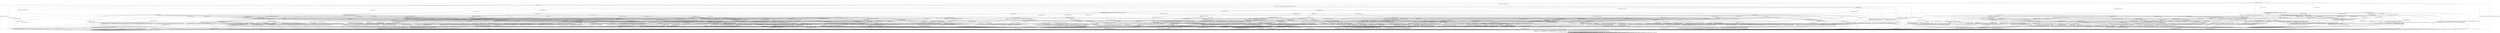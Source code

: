 digraph h24 {
s0 [label="s0"];
s1 [label="s1"];
s2 [label="s2"];
s6 [label="s6"];
s9 [label="s9"];
s28 [label="s28"];
s81 [label="s81"];
s90 [label="s90"];
s3 [label="s3"];
s4 [label="s4"];
s7 [label="s7"];
s8 [label="s8"];
s10 [label="s10"];
s16 [label="s16"];
s37 [label="s37"];
s82 [label="s82"];
s83 [label="s83"];
s84 [label="s84"];
s86 [label="s86"];
s87 [label="s87"];
s92 [label="s92"];
s96 [label="s96"];
s102 [label="s102"];
s5 [label="s5"];
s11 [label="s11"];
s17 [label="s17"];
s21 [label="s21"];
s38 [label="s38"];
s39 [label="s39"];
s44 [label="s44"];
s47 [label="s47"];
s49 [label="s49"];
s57 [label="s57"];
s80 [label="s80"];
s85 [label="s85"];
s88 [label="s88"];
s89 [label="s89"];
s91 [label="s91"];
s93 [label="s93"];
s95 [label="s95"];
s98 [label="s98"];
s99 [label="s99"];
s100 [label="s100"];
s104 [label="s104"];
s12 [label="s12"];
s13 [label="s13"];
s20 [label="s20"];
s22 [label="s22"];
s24 [label="s24"];
s40 [label="s40"];
s41 [label="s41"];
s46 [label="s46"];
s48 [label="s48"];
s50 [label="s50"];
s51 [label="s51"];
s54 [label="s54"];
s58 [label="s58"];
s61 [label="s61"];
s66 [label="s66"];
s72 [label="s72"];
s94 [label="s94"];
s101 [label="s101"];
s105 [label="s105"];
s106 [label="s106"];
s108 [label="s108"];
s14 [label="s14"];
s15 [label="s15"];
s18 [label="s18"];
s19 [label="s19"];
s23 [label="s23"];
s26 [label="s26"];
s29 [label="s29"];
s30 [label="s30"];
s31 [label="s31"];
s42 [label="s42"];
s52 [label="s52"];
s55 [label="s55"];
s56 [label="s56"];
s59 [label="s59"];
s62 [label="s62"];
s64 [label="s64"];
s65 [label="s65"];
s68 [label="s68"];
s70 [label="s70"];
s74 [label="s74"];
s78 [label="s78"];
s107 [label="s107"];
s25 [label="s25"];
s32 [label="s32"];
s33 [label="s33"];
s34 [label="s34"];
s35 [label="s35"];
s36 [label="s36"];
s43 [label="s43"];
s45 [label="s45"];
s60 [label="s60"];
s67 [label="s67"];
s71 [label="s71"];
s75 [label="s75"];
s77 [label="s77"];
s27 [label="s27"];
s53 [label="s53"];
s63 [label="s63"];
s69 [label="s69"];
s73 [label="s73"];
s79 [label="s79"];
s97 [label="s97"];
s76 [label="s76"];
s103 [label="s103"];
s0 -> s1 [label="RSA_CLIENT_HELLO / HELLO_VERIFY_REQUEST"];
s0 -> s2 [label="RSA_CLIENT_KEY_EXCHANGE / TIMEOUT"];
s0 -> s9 [label="CHANGE_CIPHER_SPEC / TIMEOUT"];
s0 -> s28 [label="FINISHED / TIMEOUT"];
s0 -> s0 [label="APPLICATION / TIMEOUT"];
s0 -> s90 [label="CERTIFICATE / TIMEOUT"];
s0 -> s81 [label="EMPTY_CERTIFICATE / TIMEOUT"];
s0 -> s28 [label="CERTIFICATE_VERIFY / TIMEOUT"];
s0 -> s6 [label="Alert(WARNING,CLOSE_NOTIFY) / TIMEOUT"];
s0 -> s6 [label="Alert(FATAL,UNEXPECTED_MESSAGE) / TIMEOUT"];
s1 -> s3 [label="RSA_CLIENT_HELLO / SERVER_HELLO,CERTIFICATE,CERTIFICATE_REQUEST,SERVER_HELLO_DONE"];
s1 -> s4 [label="RSA_CLIENT_KEY_EXCHANGE / TIMEOUT"];
s1 -> s9 [label="CHANGE_CIPHER_SPEC / TIMEOUT"];
s1 -> s10 [label="FINISHED / TIMEOUT"];
s1 -> s1 [label="APPLICATION / TIMEOUT"];
s1 -> s37 [label="CERTIFICATE / TIMEOUT"];
s1 -> s16 [label="EMPTY_CERTIFICATE / TIMEOUT"];
s1 -> s10 [label="CERTIFICATE_VERIFY / TIMEOUT"];
s1 -> s6 [label="Alert(WARNING,CLOSE_NOTIFY) / Alert(WARNING,CLOSE_NOTIFY)"];
s1 -> s6 [label="Alert(FATAL,UNEXPECTED_MESSAGE) / TIMEOUT"];
s2 -> s86 [label="RSA_CLIENT_HELLO / TIMEOUT"];
s2 -> s28 [label="RSA_CLIENT_KEY_EXCHANGE / TIMEOUT"];
s2 -> s8 [label="CHANGE_CIPHER_SPEC / TIMEOUT"];
s2 -> s83 [label="FINISHED / TIMEOUT"];
s2 -> s2 [label="APPLICATION / TIMEOUT"];
s2 -> s82 [label="CERTIFICATE / TIMEOUT"];
s2 -> s82 [label="EMPTY_CERTIFICATE / TIMEOUT"];
s2 -> s96 [label="CERTIFICATE_VERIFY / TIMEOUT"];
s2 -> s6 [label="Alert(WARNING,CLOSE_NOTIFY) / TIMEOUT"];
s2 -> s6 [label="Alert(FATAL,UNEXPECTED_MESSAGE) / TIMEOUT"];
s6 -> s7 [label="RSA_CLIENT_HELLO / TIMEOUT"];
s6 -> s7 [label="RSA_CLIENT_KEY_EXCHANGE / TIMEOUT"];
s6 -> s7 [label="CHANGE_CIPHER_SPEC / TIMEOUT"];
s6 -> s7 [label="FINISHED / TIMEOUT"];
s6 -> s7 [label="APPLICATION / TIMEOUT"];
s6 -> s7 [label="CERTIFICATE / TIMEOUT"];
s6 -> s7 [label="EMPTY_CERTIFICATE / TIMEOUT"];
s6 -> s7 [label="CERTIFICATE_VERIFY / TIMEOUT"];
s6 -> s7 [label="Alert(WARNING,CLOSE_NOTIFY) / TIMEOUT"];
s6 -> s7 [label="Alert(FATAL,UNEXPECTED_MESSAGE) / TIMEOUT"];
s9 -> s9 [label="RSA_CLIENT_HELLO / TIMEOUT"];
s9 -> s9 [label="RSA_CLIENT_KEY_EXCHANGE / TIMEOUT"];
s9 -> s9 [label="CHANGE_CIPHER_SPEC / TIMEOUT"];
s9 -> s9 [label="FINISHED / TIMEOUT"];
s9 -> s9 [label="APPLICATION / TIMEOUT"];
s9 -> s9 [label="CERTIFICATE / TIMEOUT"];
s9 -> s9 [label="EMPTY_CERTIFICATE / TIMEOUT"];
s9 -> s9 [label="CERTIFICATE_VERIFY / TIMEOUT"];
s9 -> s9 [label="Alert(WARNING,CLOSE_NOTIFY) / TIMEOUT"];
s9 -> s9 [label="Alert(FATAL,UNEXPECTED_MESSAGE) / TIMEOUT"];
s28 -> s28 [label="RSA_CLIENT_HELLO / TIMEOUT"];
s28 -> s28 [label="RSA_CLIENT_KEY_EXCHANGE / TIMEOUT"];
s28 -> s9 [label="CHANGE_CIPHER_SPEC / TIMEOUT"];
s28 -> s28 [label="FINISHED / TIMEOUT"];
s28 -> s28 [label="APPLICATION / TIMEOUT"];
s28 -> s28 [label="CERTIFICATE / TIMEOUT"];
s28 -> s28 [label="EMPTY_CERTIFICATE / TIMEOUT"];
s28 -> s28 [label="CERTIFICATE_VERIFY / TIMEOUT"];
s28 -> s6 [label="Alert(WARNING,CLOSE_NOTIFY) / TIMEOUT"];
s28 -> s6 [label="Alert(FATAL,UNEXPECTED_MESSAGE) / TIMEOUT"];
s81 -> s87 [label="RSA_CLIENT_HELLO / TIMEOUT"];
s81 -> s82 [label="RSA_CLIENT_KEY_EXCHANGE / TIMEOUT"];
s81 -> s8 [label="CHANGE_CIPHER_SPEC / TIMEOUT"];
s81 -> s84 [label="FINISHED / TIMEOUT"];
s81 -> s81 [label="APPLICATION / TIMEOUT"];
s81 -> s28 [label="CERTIFICATE / TIMEOUT"];
s81 -> s28 [label="EMPTY_CERTIFICATE / TIMEOUT"];
s81 -> s92 [label="CERTIFICATE_VERIFY / TIMEOUT"];
s81 -> s6 [label="Alert(WARNING,CLOSE_NOTIFY) / TIMEOUT"];
s81 -> s6 [label="Alert(FATAL,UNEXPECTED_MESSAGE) / TIMEOUT"];
s90 -> s90 [label="RSA_CLIENT_HELLO / TIMEOUT"];
s90 -> s90 [label="RSA_CLIENT_KEY_EXCHANGE / TIMEOUT"];
s90 -> s9 [label="CHANGE_CIPHER_SPEC / TIMEOUT"];
s90 -> s102 [label="FINISHED / TIMEOUT"];
s90 -> s90 [label="APPLICATION / TIMEOUT"];
s90 -> s28 [label="CERTIFICATE / TIMEOUT"];
s90 -> s28 [label="EMPTY_CERTIFICATE / TIMEOUT"];
s90 -> s92 [label="CERTIFICATE_VERIFY / TIMEOUT"];
s90 -> s6 [label="Alert(WARNING,CLOSE_NOTIFY) / TIMEOUT"];
s90 -> s6 [label="Alert(FATAL,UNEXPECTED_MESSAGE) / TIMEOUT"];
s3 -> s6 [label="RSA_CLIENT_HELLO / Alert(FATAL,UNEXPECTED_MESSAGE)"];
s3 -> s11 [label="RSA_CLIENT_KEY_EXCHANGE / TIMEOUT"];
s3 -> s9 [label="CHANGE_CIPHER_SPEC / TIMEOUT"];
s3 -> s10 [label="FINISHED / TIMEOUT"];
s3 -> s3 [label="APPLICATION / TIMEOUT"];
s3 -> s37 [label="CERTIFICATE / TIMEOUT"];
s3 -> s17 [label="EMPTY_CERTIFICATE / TIMEOUT"];
s3 -> s10 [label="CERTIFICATE_VERIFY / TIMEOUT"];
s3 -> s6 [label="Alert(WARNING,CLOSE_NOTIFY) / Alert(WARNING,CLOSE_NOTIFY)"];
s3 -> s6 [label="Alert(FATAL,UNEXPECTED_MESSAGE) / TIMEOUT"];
s4 -> s47 [label="RSA_CLIENT_HELLO / TIMEOUT"];
s4 -> s10 [label="RSA_CLIENT_KEY_EXCHANGE / TIMEOUT"];
s4 -> s5 [label="CHANGE_CIPHER_SPEC / TIMEOUT"];
s4 -> s21 [label="FINISHED / TIMEOUT"];
s4 -> s4 [label="APPLICATION / TIMEOUT"];
s4 -> s49 [label="CERTIFICATE / TIMEOUT"];
s4 -> s49 [label="EMPTY_CERTIFICATE / TIMEOUT"];
s4 -> s38 [label="CERTIFICATE_VERIFY / TIMEOUT"];
s4 -> s6 [label="Alert(WARNING,CLOSE_NOTIFY) / Alert(WARNING,CLOSE_NOTIFY)"];
s4 -> s6 [label="Alert(FATAL,UNEXPECTED_MESSAGE) / TIMEOUT"];
s7 -> s7 [label="RSA_CLIENT_HELLO / SOCKET_CLOSED"];
s7 -> s7 [label="RSA_CLIENT_KEY_EXCHANGE / SOCKET_CLOSED"];
s7 -> s7 [label="CHANGE_CIPHER_SPEC / SOCKET_CLOSED"];
s7 -> s7 [label="FINISHED / SOCKET_CLOSED"];
s7 -> s7 [label="APPLICATION / SOCKET_CLOSED"];
s7 -> s7 [label="CERTIFICATE / SOCKET_CLOSED"];
s7 -> s7 [label="EMPTY_CERTIFICATE / SOCKET_CLOSED"];
s7 -> s7 [label="CERTIFICATE_VERIFY / SOCKET_CLOSED"];
s7 -> s7 [label="Alert(WARNING,CLOSE_NOTIFY) / SOCKET_CLOSED"];
s7 -> s7 [label="Alert(FATAL,UNEXPECTED_MESSAGE) / SOCKET_CLOSED"];
s8 -> s6 [label="RSA_CLIENT_HELLO / TIMEOUT"];
s8 -> s6 [label="RSA_CLIENT_KEY_EXCHANGE / TIMEOUT"];
s8 -> s9 [label="CHANGE_CIPHER_SPEC / TIMEOUT"];
s8 -> s6 [label="FINISHED / TIMEOUT"];
s8 -> s8 [label="APPLICATION / TIMEOUT"];
s8 -> s6 [label="CERTIFICATE / TIMEOUT"];
s8 -> s6 [label="EMPTY_CERTIFICATE / TIMEOUT"];
s8 -> s6 [label="CERTIFICATE_VERIFY / TIMEOUT"];
s8 -> s8 [label="Alert(WARNING,CLOSE_NOTIFY) / TIMEOUT"];
s8 -> s8 [label="Alert(FATAL,UNEXPECTED_MESSAGE) / TIMEOUT"];
s10 -> s10 [label="RSA_CLIENT_HELLO / TIMEOUT"];
s10 -> s10 [label="RSA_CLIENT_KEY_EXCHANGE / TIMEOUT"];
s10 -> s9 [label="CHANGE_CIPHER_SPEC / TIMEOUT"];
s10 -> s10 [label="FINISHED / TIMEOUT"];
s10 -> s10 [label="APPLICATION / TIMEOUT"];
s10 -> s10 [label="CERTIFICATE / TIMEOUT"];
s10 -> s10 [label="EMPTY_CERTIFICATE / TIMEOUT"];
s10 -> s10 [label="CERTIFICATE_VERIFY / TIMEOUT"];
s10 -> s6 [label="Alert(WARNING,CLOSE_NOTIFY) / Alert(WARNING,CLOSE_NOTIFY)"];
s10 -> s6 [label="Alert(FATAL,UNEXPECTED_MESSAGE) / TIMEOUT"];
s16 -> s57 [label="RSA_CLIENT_HELLO / TIMEOUT"];
s16 -> s49 [label="RSA_CLIENT_KEY_EXCHANGE / TIMEOUT"];
s16 -> s5 [label="CHANGE_CIPHER_SPEC / TIMEOUT"];
s16 -> s44 [label="FINISHED / TIMEOUT"];
s16 -> s16 [label="APPLICATION / TIMEOUT"];
s16 -> s10 [label="CERTIFICATE / TIMEOUT"];
s16 -> s10 [label="EMPTY_CERTIFICATE / TIMEOUT"];
s16 -> s39 [label="CERTIFICATE_VERIFY / TIMEOUT"];
s16 -> s6 [label="Alert(WARNING,CLOSE_NOTIFY) / Alert(WARNING,CLOSE_NOTIFY)"];
s16 -> s6 [label="Alert(FATAL,UNEXPECTED_MESSAGE) / TIMEOUT"];
s37 -> s37 [label="RSA_CLIENT_HELLO / TIMEOUT"];
s37 -> s91 [label="RSA_CLIENT_KEY_EXCHANGE / TIMEOUT"];
s37 -> s9 [label="CHANGE_CIPHER_SPEC / TIMEOUT"];
s37 -> s80 [label="FINISHED / TIMEOUT"];
s37 -> s37 [label="APPLICATION / TIMEOUT"];
s37 -> s10 [label="CERTIFICATE / TIMEOUT"];
s37 -> s10 [label="EMPTY_CERTIFICATE / TIMEOUT"];
s37 -> s39 [label="CERTIFICATE_VERIFY / TIMEOUT"];
s37 -> s6 [label="Alert(WARNING,CLOSE_NOTIFY) / Alert(WARNING,CLOSE_NOTIFY)"];
s37 -> s6 [label="Alert(FATAL,UNEXPECTED_MESSAGE) / TIMEOUT"];
s82 -> s93 [label="RSA_CLIENT_HELLO / TIMEOUT"];
s82 -> s28 [label="RSA_CLIENT_KEY_EXCHANGE / TIMEOUT"];
s82 -> s8 [label="CHANGE_CIPHER_SPEC / TIMEOUT"];
s82 -> s85 [label="FINISHED / TIMEOUT"];
s82 -> s82 [label="APPLICATION / TIMEOUT"];
s82 -> s28 [label="CERTIFICATE / TIMEOUT"];
s82 -> s28 [label="EMPTY_CERTIFICATE / TIMEOUT"];
s82 -> s104 [label="CERTIFICATE_VERIFY / TIMEOUT"];
s82 -> s6 [label="Alert(WARNING,CLOSE_NOTIFY) / TIMEOUT"];
s82 -> s6 [label="Alert(FATAL,UNEXPECTED_MESSAGE) / TIMEOUT"];
s83 -> s88 [label="RSA_CLIENT_HELLO / TIMEOUT"];
s83 -> s28 [label="RSA_CLIENT_KEY_EXCHANGE / TIMEOUT"];
s83 -> s8 [label="CHANGE_CIPHER_SPEC / TIMEOUT"];
s83 -> s28 [label="FINISHED / TIMEOUT"];
s83 -> s83 [label="APPLICATION / TIMEOUT"];
s83 -> s85 [label="CERTIFICATE / TIMEOUT"];
s83 -> s85 [label="EMPTY_CERTIFICATE / TIMEOUT"];
s83 -> s98 [label="CERTIFICATE_VERIFY / TIMEOUT"];
s83 -> s6 [label="Alert(WARNING,CLOSE_NOTIFY) / TIMEOUT"];
s83 -> s6 [label="Alert(FATAL,UNEXPECTED_MESSAGE) / TIMEOUT"];
s84 -> s89 [label="RSA_CLIENT_HELLO / TIMEOUT"];
s84 -> s85 [label="RSA_CLIENT_KEY_EXCHANGE / TIMEOUT"];
s84 -> s8 [label="CHANGE_CIPHER_SPEC / TIMEOUT"];
s84 -> s28 [label="FINISHED / TIMEOUT"];
s84 -> s84 [label="APPLICATION / TIMEOUT"];
s84 -> s28 [label="CERTIFICATE / TIMEOUT"];
s84 -> s28 [label="EMPTY_CERTIFICATE / TIMEOUT"];
s84 -> s99 [label="CERTIFICATE_VERIFY / TIMEOUT"];
s84 -> s6 [label="Alert(WARNING,CLOSE_NOTIFY) / TIMEOUT"];
s84 -> s6 [label="Alert(FATAL,UNEXPECTED_MESSAGE) / TIMEOUT"];
s86 -> s28 [label="RSA_CLIENT_HELLO / TIMEOUT"];
s86 -> s28 [label="RSA_CLIENT_KEY_EXCHANGE / TIMEOUT"];
s86 -> s8 [label="CHANGE_CIPHER_SPEC / TIMEOUT"];
s86 -> s88 [label="FINISHED / TIMEOUT"];
s86 -> s86 [label="APPLICATION / TIMEOUT"];
s86 -> s93 [label="CERTIFICATE / TIMEOUT"];
s86 -> s93 [label="EMPTY_CERTIFICATE / TIMEOUT"];
s86 -> s100 [label="CERTIFICATE_VERIFY / TIMEOUT"];
s86 -> s6 [label="Alert(WARNING,CLOSE_NOTIFY) / TIMEOUT"];
s86 -> s6 [label="Alert(FATAL,UNEXPECTED_MESSAGE) / TIMEOUT"];
s87 -> s28 [label="RSA_CLIENT_HELLO / TIMEOUT"];
s87 -> s93 [label="RSA_CLIENT_KEY_EXCHANGE / TIMEOUT"];
s87 -> s8 [label="CHANGE_CIPHER_SPEC / TIMEOUT"];
s87 -> s89 [label="FINISHED / TIMEOUT"];
s87 -> s87 [label="APPLICATION / TIMEOUT"];
s87 -> s28 [label="CERTIFICATE / TIMEOUT"];
s87 -> s28 [label="EMPTY_CERTIFICATE / TIMEOUT"];
s87 -> s95 [label="CERTIFICATE_VERIFY / TIMEOUT"];
s87 -> s6 [label="Alert(WARNING,CLOSE_NOTIFY) / TIMEOUT"];
s87 -> s6 [label="Alert(FATAL,UNEXPECTED_MESSAGE) / TIMEOUT"];
s92 -> s95 [label="RSA_CLIENT_HELLO / TIMEOUT"];
s92 -> s104 [label="RSA_CLIENT_KEY_EXCHANGE / TIMEOUT"];
s92 -> s8 [label="CHANGE_CIPHER_SPEC / TIMEOUT"];
s92 -> s99 [label="FINISHED / TIMEOUT"];
s92 -> s92 [label="APPLICATION / TIMEOUT"];
s92 -> s28 [label="CERTIFICATE / TIMEOUT"];
s92 -> s28 [label="EMPTY_CERTIFICATE / TIMEOUT"];
s92 -> s28 [label="CERTIFICATE_VERIFY / TIMEOUT"];
s92 -> s6 [label="Alert(WARNING,CLOSE_NOTIFY) / TIMEOUT"];
s92 -> s6 [label="Alert(FATAL,UNEXPECTED_MESSAGE) / TIMEOUT"];
s96 -> s100 [label="RSA_CLIENT_HELLO / TIMEOUT"];
s96 -> s28 [label="RSA_CLIENT_KEY_EXCHANGE / TIMEOUT"];
s96 -> s8 [label="CHANGE_CIPHER_SPEC / TIMEOUT"];
s96 -> s98 [label="FINISHED / TIMEOUT"];
s96 -> s96 [label="APPLICATION / TIMEOUT"];
s96 -> s104 [label="CERTIFICATE / TIMEOUT"];
s96 -> s104 [label="EMPTY_CERTIFICATE / TIMEOUT"];
s96 -> s28 [label="CERTIFICATE_VERIFY / TIMEOUT"];
s96 -> s6 [label="Alert(WARNING,CLOSE_NOTIFY) / TIMEOUT"];
s96 -> s6 [label="Alert(FATAL,UNEXPECTED_MESSAGE) / TIMEOUT"];
s102 -> s102 [label="RSA_CLIENT_HELLO / TIMEOUT"];
s102 -> s102 [label="RSA_CLIENT_KEY_EXCHANGE / TIMEOUT"];
s102 -> s9 [label="CHANGE_CIPHER_SPEC / TIMEOUT"];
s102 -> s28 [label="FINISHED / TIMEOUT"];
s102 -> s102 [label="APPLICATION / TIMEOUT"];
s102 -> s28 [label="CERTIFICATE / TIMEOUT"];
s102 -> s28 [label="EMPTY_CERTIFICATE / TIMEOUT"];
s102 -> s99 [label="CERTIFICATE_VERIFY / TIMEOUT"];
s102 -> s6 [label="Alert(WARNING,CLOSE_NOTIFY) / TIMEOUT"];
s102 -> s6 [label="Alert(FATAL,UNEXPECTED_MESSAGE) / TIMEOUT"];
s5 -> s6 [label="RSA_CLIENT_HELLO / Alert(FATAL,UNEXPECTED_MESSAGE)"];
s5 -> s6 [label="RSA_CLIENT_KEY_EXCHANGE / Alert(FATAL,UNEXPECTED_MESSAGE)"];
s5 -> s9 [label="CHANGE_CIPHER_SPEC / TIMEOUT"];
s5 -> s6 [label="FINISHED / Alert(FATAL,UNEXPECTED_MESSAGE)"];
s5 -> s5 [label="APPLICATION / TIMEOUT"];
s5 -> s6 [label="CERTIFICATE / Alert(FATAL,UNEXPECTED_MESSAGE)"];
s5 -> s6 [label="EMPTY_CERTIFICATE / Alert(FATAL,UNEXPECTED_MESSAGE)"];
s5 -> s6 [label="CERTIFICATE_VERIFY / Alert(FATAL,UNEXPECTED_MESSAGE)"];
s5 -> s5 [label="Alert(WARNING,CLOSE_NOTIFY) / TIMEOUT"];
s5 -> s5 [label="Alert(FATAL,UNEXPECTED_MESSAGE) / TIMEOUT"];
s11 -> s47 [label="RSA_CLIENT_HELLO / TIMEOUT"];
s11 -> s10 [label="RSA_CLIENT_KEY_EXCHANGE / TIMEOUT"];
s11 -> s12 [label="CHANGE_CIPHER_SPEC / TIMEOUT"];
s11 -> s21 [label="FINISHED / TIMEOUT"];
s11 -> s11 [label="APPLICATION / TIMEOUT"];
s11 -> s22 [label="CERTIFICATE / TIMEOUT"];
s11 -> s50 [label="EMPTY_CERTIFICATE / TIMEOUT"];
s11 -> s13 [label="CERTIFICATE_VERIFY / TIMEOUT"];
s11 -> s6 [label="Alert(WARNING,CLOSE_NOTIFY) / Alert(WARNING,CLOSE_NOTIFY)"];
s11 -> s6 [label="Alert(FATAL,UNEXPECTED_MESSAGE) / TIMEOUT"];
s17 -> s58 [label="RSA_CLIENT_HELLO / TIMEOUT"];
s17 -> s50 [label="RSA_CLIENT_KEY_EXCHANGE / TIMEOUT"];
s17 -> s20 [label="CHANGE_CIPHER_SPEC / TIMEOUT"];
s17 -> s24 [label="FINISHED / TIMEOUT"];
s17 -> s17 [label="APPLICATION / TIMEOUT"];
s17 -> s10 [label="CERTIFICATE / TIMEOUT"];
s17 -> s10 [label="EMPTY_CERTIFICATE / TIMEOUT"];
s17 -> s40 [label="CERTIFICATE_VERIFY / TIMEOUT"];
s17 -> s6 [label="Alert(WARNING,CLOSE_NOTIFY) / Alert(WARNING,CLOSE_NOTIFY)"];
s17 -> s6 [label="Alert(FATAL,UNEXPECTED_MESSAGE) / TIMEOUT"];
s21 -> s66 [label="RSA_CLIENT_HELLO / TIMEOUT"];
s21 -> s10 [label="RSA_CLIENT_KEY_EXCHANGE / TIMEOUT"];
s21 -> s5 [label="CHANGE_CIPHER_SPEC / TIMEOUT"];
s21 -> s10 [label="FINISHED / TIMEOUT"];
s21 -> s21 [label="APPLICATION / TIMEOUT"];
s21 -> s51 [label="CERTIFICATE / TIMEOUT"];
s21 -> s51 [label="EMPTY_CERTIFICATE / TIMEOUT"];
s21 -> s41 [label="CERTIFICATE_VERIFY / TIMEOUT"];
s21 -> s6 [label="Alert(WARNING,CLOSE_NOTIFY) / Alert(WARNING,CLOSE_NOTIFY)"];
s21 -> s6 [label="Alert(FATAL,UNEXPECTED_MESSAGE) / TIMEOUT"];
s38 -> s48 [label="RSA_CLIENT_HELLO / TIMEOUT"];
s38 -> s10 [label="RSA_CLIENT_KEY_EXCHANGE / TIMEOUT"];
s38 -> s5 [label="CHANGE_CIPHER_SPEC / TIMEOUT"];
s38 -> s41 [label="FINISHED / TIMEOUT"];
s38 -> s38 [label="APPLICATION / TIMEOUT"];
s38 -> s54 [label="CERTIFICATE / TIMEOUT"];
s38 -> s54 [label="EMPTY_CERTIFICATE / TIMEOUT"];
s38 -> s10 [label="CERTIFICATE_VERIFY / TIMEOUT"];
s38 -> s6 [label="Alert(WARNING,CLOSE_NOTIFY) / Alert(WARNING,CLOSE_NOTIFY)"];
s38 -> s6 [label="Alert(FATAL,UNEXPECTED_MESSAGE) / TIMEOUT"];
s39 -> s61 [label="RSA_CLIENT_HELLO / TIMEOUT"];
s39 -> s54 [label="RSA_CLIENT_KEY_EXCHANGE / TIMEOUT"];
s39 -> s5 [label="CHANGE_CIPHER_SPEC / TIMEOUT"];
s39 -> s46 [label="FINISHED / TIMEOUT"];
s39 -> s39 [label="APPLICATION / TIMEOUT"];
s39 -> s10 [label="CERTIFICATE / TIMEOUT"];
s39 -> s10 [label="EMPTY_CERTIFICATE / TIMEOUT"];
s39 -> s10 [label="CERTIFICATE_VERIFY / TIMEOUT"];
s39 -> s6 [label="Alert(WARNING,CLOSE_NOTIFY) / Alert(WARNING,CLOSE_NOTIFY)"];
s39 -> s6 [label="Alert(FATAL,UNEXPECTED_MESSAGE) / TIMEOUT"];
s44 -> s72 [label="RSA_CLIENT_HELLO / TIMEOUT"];
s44 -> s51 [label="RSA_CLIENT_KEY_EXCHANGE / TIMEOUT"];
s44 -> s5 [label="CHANGE_CIPHER_SPEC / TIMEOUT"];
s44 -> s10 [label="FINISHED / TIMEOUT"];
s44 -> s44 [label="APPLICATION / TIMEOUT"];
s44 -> s10 [label="CERTIFICATE / TIMEOUT"];
s44 -> s10 [label="EMPTY_CERTIFICATE / TIMEOUT"];
s44 -> s46 [label="CERTIFICATE_VERIFY / TIMEOUT"];
s44 -> s6 [label="Alert(WARNING,CLOSE_NOTIFY) / Alert(WARNING,CLOSE_NOTIFY)"];
s44 -> s6 [label="Alert(FATAL,UNEXPECTED_MESSAGE) / TIMEOUT"];
s47 -> s10 [label="RSA_CLIENT_HELLO / TIMEOUT"];
s47 -> s10 [label="RSA_CLIENT_KEY_EXCHANGE / TIMEOUT"];
s47 -> s5 [label="CHANGE_CIPHER_SPEC / TIMEOUT"];
s47 -> s66 [label="FINISHED / TIMEOUT"];
s47 -> s47 [label="APPLICATION / TIMEOUT"];
s47 -> s59 [label="CERTIFICATE / TIMEOUT"];
s47 -> s59 [label="EMPTY_CERTIFICATE / TIMEOUT"];
s47 -> s48 [label="CERTIFICATE_VERIFY / TIMEOUT"];
s47 -> s6 [label="Alert(WARNING,CLOSE_NOTIFY) / Alert(WARNING,CLOSE_NOTIFY)"];
s47 -> s6 [label="Alert(FATAL,UNEXPECTED_MESSAGE) / TIMEOUT"];
s49 -> s59 [label="RSA_CLIENT_HELLO / TIMEOUT"];
s49 -> s10 [label="RSA_CLIENT_KEY_EXCHANGE / TIMEOUT"];
s49 -> s5 [label="CHANGE_CIPHER_SPEC / TIMEOUT"];
s49 -> s51 [label="FINISHED / TIMEOUT"];
s49 -> s49 [label="APPLICATION / TIMEOUT"];
s49 -> s10 [label="CERTIFICATE / TIMEOUT"];
s49 -> s10 [label="EMPTY_CERTIFICATE / TIMEOUT"];
s49 -> s54 [label="CERTIFICATE_VERIFY / TIMEOUT"];
s49 -> s6 [label="Alert(WARNING,CLOSE_NOTIFY) / Alert(WARNING,CLOSE_NOTIFY)"];
s49 -> s6 [label="Alert(FATAL,UNEXPECTED_MESSAGE) / TIMEOUT"];
s57 -> s10 [label="RSA_CLIENT_HELLO / TIMEOUT"];
s57 -> s59 [label="RSA_CLIENT_KEY_EXCHANGE / TIMEOUT"];
s57 -> s5 [label="CHANGE_CIPHER_SPEC / TIMEOUT"];
s57 -> s72 [label="FINISHED / TIMEOUT"];
s57 -> s57 [label="APPLICATION / TIMEOUT"];
s57 -> s10 [label="CERTIFICATE / TIMEOUT"];
s57 -> s10 [label="EMPTY_CERTIFICATE / TIMEOUT"];
s57 -> s61 [label="CERTIFICATE_VERIFY / TIMEOUT"];
s57 -> s6 [label="Alert(WARNING,CLOSE_NOTIFY) / Alert(WARNING,CLOSE_NOTIFY)"];
s57 -> s6 [label="Alert(FATAL,UNEXPECTED_MESSAGE) / TIMEOUT"];
s80 -> s108 [label="RSA_CLIENT_HELLO / TIMEOUT"];
s80 -> s108 [label="RSA_CLIENT_KEY_EXCHANGE / TIMEOUT"];
s80 -> s9 [label="CHANGE_CIPHER_SPEC / TIMEOUT"];
s80 -> s10 [label="FINISHED / TIMEOUT"];
s80 -> s80 [label="APPLICATION / TIMEOUT"];
s80 -> s10 [label="CERTIFICATE / TIMEOUT"];
s80 -> s10 [label="EMPTY_CERTIFICATE / TIMEOUT"];
s80 -> s46 [label="CERTIFICATE_VERIFY / TIMEOUT"];
s80 -> s6 [label="Alert(WARNING,CLOSE_NOTIFY) / Alert(WARNING,CLOSE_NOTIFY)"];
s80 -> s6 [label="Alert(FATAL,UNEXPECTED_MESSAGE) / TIMEOUT"];
s85 -> s94 [label="RSA_CLIENT_HELLO / TIMEOUT"];
s85 -> s28 [label="RSA_CLIENT_KEY_EXCHANGE / TIMEOUT"];
s85 -> s8 [label="CHANGE_CIPHER_SPEC / TIMEOUT"];
s85 -> s28 [label="FINISHED / TIMEOUT"];
s85 -> s85 [label="APPLICATION / TIMEOUT"];
s85 -> s28 [label="CERTIFICATE / TIMEOUT"];
s85 -> s28 [label="EMPTY_CERTIFICATE / TIMEOUT"];
s85 -> s105 [label="CERTIFICATE_VERIFY / TIMEOUT"];
s85 -> s6 [label="Alert(WARNING,CLOSE_NOTIFY) / TIMEOUT"];
s85 -> s6 [label="Alert(FATAL,UNEXPECTED_MESSAGE) / TIMEOUT"];
s88 -> s28 [label="RSA_CLIENT_HELLO / TIMEOUT"];
s88 -> s28 [label="RSA_CLIENT_KEY_EXCHANGE / TIMEOUT"];
s88 -> s8 [label="CHANGE_CIPHER_SPEC / TIMEOUT"];
s88 -> s28 [label="FINISHED / TIMEOUT"];
s88 -> s88 [label="APPLICATION / TIMEOUT"];
s88 -> s94 [label="CERTIFICATE / TIMEOUT"];
s88 -> s94 [label="EMPTY_CERTIFICATE / TIMEOUT"];
s88 -> s101 [label="CERTIFICATE_VERIFY / TIMEOUT"];
s88 -> s6 [label="Alert(WARNING,CLOSE_NOTIFY) / TIMEOUT"];
s88 -> s6 [label="Alert(FATAL,UNEXPECTED_MESSAGE) / TIMEOUT"];
s89 -> s28 [label="RSA_CLIENT_HELLO / TIMEOUT"];
s89 -> s94 [label="RSA_CLIENT_KEY_EXCHANGE / TIMEOUT"];
s89 -> s8 [label="CHANGE_CIPHER_SPEC / TIMEOUT"];
s89 -> s28 [label="FINISHED / TIMEOUT"];
s89 -> s89 [label="APPLICATION / TIMEOUT"];
s89 -> s28 [label="CERTIFICATE / TIMEOUT"];
s89 -> s28 [label="EMPTY_CERTIFICATE / TIMEOUT"];
s89 -> s89 [label="CERTIFICATE_VERIFY / TIMEOUT"];
s89 -> s6 [label="Alert(WARNING,CLOSE_NOTIFY) / TIMEOUT"];
s89 -> s6 [label="Alert(FATAL,UNEXPECTED_MESSAGE) / TIMEOUT"];
s91 -> s91 [label="RSA_CLIENT_HELLO / TIMEOUT"];
s91 -> s10 [label="RSA_CLIENT_KEY_EXCHANGE / TIMEOUT"];
s91 -> s9 [label="CHANGE_CIPHER_SPEC / TIMEOUT"];
s91 -> s108 [label="FINISHED / TIMEOUT"];
s91 -> s91 [label="APPLICATION / TIMEOUT"];
s91 -> s10 [label="CERTIFICATE / TIMEOUT"];
s91 -> s10 [label="EMPTY_CERTIFICATE / TIMEOUT"];
s91 -> s54 [label="CERTIFICATE_VERIFY / TIMEOUT"];
s91 -> s6 [label="Alert(WARNING,CLOSE_NOTIFY) / Alert(WARNING,CLOSE_NOTIFY)"];
s91 -> s6 [label="Alert(FATAL,UNEXPECTED_MESSAGE) / TIMEOUT"];
s93 -> s28 [label="RSA_CLIENT_HELLO / TIMEOUT"];
s93 -> s28 [label="RSA_CLIENT_KEY_EXCHANGE / TIMEOUT"];
s93 -> s8 [label="CHANGE_CIPHER_SPEC / TIMEOUT"];
s93 -> s94 [label="FINISHED / TIMEOUT"];
s93 -> s93 [label="APPLICATION / TIMEOUT"];
s93 -> s28 [label="CERTIFICATE / TIMEOUT"];
s93 -> s28 [label="EMPTY_CERTIFICATE / TIMEOUT"];
s93 -> s106 [label="CERTIFICATE_VERIFY / TIMEOUT"];
s93 -> s6 [label="Alert(WARNING,CLOSE_NOTIFY) / TIMEOUT"];
s93 -> s6 [label="Alert(FATAL,UNEXPECTED_MESSAGE) / TIMEOUT"];
s95 -> s28 [label="RSA_CLIENT_HELLO / TIMEOUT"];
s95 -> s106 [label="RSA_CLIENT_KEY_EXCHANGE / TIMEOUT"];
s95 -> s8 [label="CHANGE_CIPHER_SPEC / TIMEOUT"];
s95 -> s89 [label="FINISHED / TIMEOUT"];
s95 -> s95 [label="APPLICATION / TIMEOUT"];
s95 -> s28 [label="CERTIFICATE / TIMEOUT"];
s95 -> s28 [label="EMPTY_CERTIFICATE / TIMEOUT"];
s95 -> s28 [label="CERTIFICATE_VERIFY / TIMEOUT"];
s95 -> s6 [label="Alert(WARNING,CLOSE_NOTIFY) / TIMEOUT"];
s95 -> s6 [label="Alert(FATAL,UNEXPECTED_MESSAGE) / TIMEOUT"];
s98 -> s101 [label="RSA_CLIENT_HELLO / TIMEOUT"];
s98 -> s28 [label="RSA_CLIENT_KEY_EXCHANGE / TIMEOUT"];
s98 -> s8 [label="CHANGE_CIPHER_SPEC / TIMEOUT"];
s98 -> s28 [label="FINISHED / TIMEOUT"];
s98 -> s98 [label="APPLICATION / TIMEOUT"];
s98 -> s105 [label="CERTIFICATE / TIMEOUT"];
s98 -> s105 [label="EMPTY_CERTIFICATE / TIMEOUT"];
s98 -> s28 [label="CERTIFICATE_VERIFY / TIMEOUT"];
s98 -> s6 [label="Alert(WARNING,CLOSE_NOTIFY) / TIMEOUT"];
s98 -> s6 [label="Alert(FATAL,UNEXPECTED_MESSAGE) / TIMEOUT"];
s99 -> s89 [label="RSA_CLIENT_HELLO / TIMEOUT"];
s99 -> s105 [label="RSA_CLIENT_KEY_EXCHANGE / TIMEOUT"];
s99 -> s8 [label="CHANGE_CIPHER_SPEC / TIMEOUT"];
s99 -> s28 [label="FINISHED / TIMEOUT"];
s99 -> s99 [label="APPLICATION / TIMEOUT"];
s99 -> s28 [label="CERTIFICATE / TIMEOUT"];
s99 -> s28 [label="EMPTY_CERTIFICATE / TIMEOUT"];
s99 -> s28 [label="CERTIFICATE_VERIFY / TIMEOUT"];
s99 -> s6 [label="Alert(WARNING,CLOSE_NOTIFY) / TIMEOUT"];
s99 -> s6 [label="Alert(FATAL,UNEXPECTED_MESSAGE) / TIMEOUT"];
s100 -> s28 [label="RSA_CLIENT_HELLO / TIMEOUT"];
s100 -> s28 [label="RSA_CLIENT_KEY_EXCHANGE / TIMEOUT"];
s100 -> s8 [label="CHANGE_CIPHER_SPEC / TIMEOUT"];
s100 -> s101 [label="FINISHED / TIMEOUT"];
s100 -> s100 [label="APPLICATION / TIMEOUT"];
s100 -> s106 [label="CERTIFICATE / TIMEOUT"];
s100 -> s106 [label="EMPTY_CERTIFICATE / TIMEOUT"];
s100 -> s28 [label="CERTIFICATE_VERIFY / TIMEOUT"];
s100 -> s6 [label="Alert(WARNING,CLOSE_NOTIFY) / TIMEOUT"];
s100 -> s6 [label="Alert(FATAL,UNEXPECTED_MESSAGE) / TIMEOUT"];
s104 -> s106 [label="RSA_CLIENT_HELLO / TIMEOUT"];
s104 -> s28 [label="RSA_CLIENT_KEY_EXCHANGE / TIMEOUT"];
s104 -> s8 [label="CHANGE_CIPHER_SPEC / TIMEOUT"];
s104 -> s105 [label="FINISHED / TIMEOUT"];
s104 -> s104 [label="APPLICATION / TIMEOUT"];
s104 -> s28 [label="CERTIFICATE / TIMEOUT"];
s104 -> s28 [label="EMPTY_CERTIFICATE / TIMEOUT"];
s104 -> s28 [label="CERTIFICATE_VERIFY / TIMEOUT"];
s104 -> s6 [label="Alert(WARNING,CLOSE_NOTIFY) / TIMEOUT"];
s104 -> s6 [label="Alert(FATAL,UNEXPECTED_MESSAGE) / TIMEOUT"];
s12 -> s29 [label="RSA_CLIENT_HELLO / TIMEOUT"];
s12 -> s10 [label="RSA_CLIENT_KEY_EXCHANGE / TIMEOUT"];
s12 -> s9 [label="CHANGE_CIPHER_SPEC / TIMEOUT"];
s12 -> s14 [label="FINISHED / CHANGE_CIPHER_SPEC,FINISHED,CHANGE_CIPHER_SPEC,FINISHED"];
s12 -> s12 [label="APPLICATION / TIMEOUT"];
s12 -> s18 [label="CERTIFICATE / TIMEOUT"];
s12 -> s30 [label="EMPTY_CERTIFICATE / TIMEOUT"];
s12 -> s31 [label="CERTIFICATE_VERIFY / TIMEOUT"];
s12 -> s12 [label="Alert(WARNING,CLOSE_NOTIFY) / TIMEOUT"];
s12 -> s12 [label="Alert(FATAL,UNEXPECTED_MESSAGE) / TIMEOUT"];
s13 -> s13 [label="RSA_CLIENT_HELLO / TIMEOUT"];
s13 -> s10 [label="RSA_CLIENT_KEY_EXCHANGE / TIMEOUT"];
s13 -> s15 [label="CHANGE_CIPHER_SPEC / TIMEOUT"];
s13 -> s23 [label="FINISHED / TIMEOUT"];
s13 -> s13 [label="APPLICATION / TIMEOUT"];
s13 -> s19 [label="CERTIFICATE / TIMEOUT"];
s13 -> s19 [label="EMPTY_CERTIFICATE / TIMEOUT"];
s13 -> s10 [label="CERTIFICATE_VERIFY / TIMEOUT"];
s13 -> s6 [label="Alert(WARNING,CLOSE_NOTIFY) / Alert(WARNING,CLOSE_NOTIFY)"];
s13 -> s6 [label="Alert(FATAL,UNEXPECTED_MESSAGE) / TIMEOUT"];
s20 -> s6 [label="RSA_CLIENT_HELLO / Alert(FATAL,BAD_CERTIFICATE)"];
s20 -> s6 [label="RSA_CLIENT_KEY_EXCHANGE / Alert(FATAL,BAD_CERTIFICATE)"];
s20 -> s9 [label="CHANGE_CIPHER_SPEC / TIMEOUT"];
s20 -> s6 [label="FINISHED / Alert(FATAL,BAD_CERTIFICATE)"];
s20 -> s20 [label="APPLICATION / TIMEOUT"];
s20 -> s6 [label="CERTIFICATE / Alert(FATAL,BAD_CERTIFICATE)"];
s20 -> s6 [label="EMPTY_CERTIFICATE / Alert(FATAL,BAD_CERTIFICATE)"];
s20 -> s6 [label="CERTIFICATE_VERIFY / Alert(FATAL,BAD_CERTIFICATE)"];
s20 -> s20 [label="Alert(WARNING,CLOSE_NOTIFY) / TIMEOUT"];
s20 -> s20 [label="Alert(FATAL,UNEXPECTED_MESSAGE) / TIMEOUT"];
s22 -> s59 [label="RSA_CLIENT_HELLO / TIMEOUT"];
s22 -> s10 [label="RSA_CLIENT_KEY_EXCHANGE / TIMEOUT"];
s22 -> s26 [label="CHANGE_CIPHER_SPEC / TIMEOUT"];
s22 -> s51 [label="FINISHED / TIMEOUT"];
s22 -> s22 [label="APPLICATION / TIMEOUT"];
s22 -> s10 [label="CERTIFICATE / TIMEOUT"];
s22 -> s10 [label="EMPTY_CERTIFICATE / TIMEOUT"];
s22 -> s78 [label="CERTIFICATE_VERIFY / TIMEOUT"];
s22 -> s6 [label="Alert(WARNING,CLOSE_NOTIFY) / Alert(WARNING,CLOSE_NOTIFY)"];
s22 -> s6 [label="Alert(FATAL,UNEXPECTED_MESSAGE) / TIMEOUT"];
s24 -> s68 [label="RSA_CLIENT_HELLO / TIMEOUT"];
s24 -> s52 [label="RSA_CLIENT_KEY_EXCHANGE / TIMEOUT"];
s24 -> s20 [label="CHANGE_CIPHER_SPEC / TIMEOUT"];
s24 -> s10 [label="FINISHED / TIMEOUT"];
s24 -> s24 [label="APPLICATION / TIMEOUT"];
s24 -> s10 [label="CERTIFICATE / TIMEOUT"];
s24 -> s10 [label="EMPTY_CERTIFICATE / TIMEOUT"];
s24 -> s42 [label="CERTIFICATE_VERIFY / TIMEOUT"];
s24 -> s6 [label="Alert(WARNING,CLOSE_NOTIFY) / Alert(WARNING,CLOSE_NOTIFY)"];
s24 -> s6 [label="Alert(FATAL,UNEXPECTED_MESSAGE) / TIMEOUT"];
s40 -> s62 [label="RSA_CLIENT_HELLO / TIMEOUT"];
s40 -> s55 [label="RSA_CLIENT_KEY_EXCHANGE / TIMEOUT"];
s40 -> s20 [label="CHANGE_CIPHER_SPEC / TIMEOUT"];
s40 -> s42 [label="FINISHED / TIMEOUT"];
s40 -> s40 [label="APPLICATION / TIMEOUT"];
s40 -> s10 [label="CERTIFICATE / TIMEOUT"];
s40 -> s10 [label="EMPTY_CERTIFICATE / TIMEOUT"];
s40 -> s10 [label="CERTIFICATE_VERIFY / TIMEOUT"];
s40 -> s6 [label="Alert(WARNING,CLOSE_NOTIFY) / Alert(WARNING,CLOSE_NOTIFY)"];
s40 -> s6 [label="Alert(FATAL,UNEXPECTED_MESSAGE) / TIMEOUT"];
s41 -> s70 [label="RSA_CLIENT_HELLO / TIMEOUT"];
s41 -> s10 [label="RSA_CLIENT_KEY_EXCHANGE / TIMEOUT"];
s41 -> s5 [label="CHANGE_CIPHER_SPEC / TIMEOUT"];
s41 -> s10 [label="FINISHED / TIMEOUT"];
s41 -> s41 [label="APPLICATION / TIMEOUT"];
s41 -> s56 [label="CERTIFICATE / TIMEOUT"];
s41 -> s56 [label="EMPTY_CERTIFICATE / TIMEOUT"];
s41 -> s10 [label="CERTIFICATE_VERIFY / TIMEOUT"];
s41 -> s6 [label="Alert(WARNING,CLOSE_NOTIFY) / Alert(WARNING,CLOSE_NOTIFY)"];
s41 -> s6 [label="Alert(FATAL,UNEXPECTED_MESSAGE) / TIMEOUT"];
s46 -> s74 [label="RSA_CLIENT_HELLO / TIMEOUT"];
s46 -> s56 [label="RSA_CLIENT_KEY_EXCHANGE / TIMEOUT"];
s46 -> s5 [label="CHANGE_CIPHER_SPEC / TIMEOUT"];
s46 -> s10 [label="FINISHED / TIMEOUT"];
s46 -> s46 [label="APPLICATION / TIMEOUT"];
s46 -> s10 [label="CERTIFICATE / TIMEOUT"];
s46 -> s10 [label="EMPTY_CERTIFICATE / TIMEOUT"];
s46 -> s10 [label="CERTIFICATE_VERIFY / TIMEOUT"];
s46 -> s6 [label="Alert(WARNING,CLOSE_NOTIFY) / Alert(WARNING,CLOSE_NOTIFY)"];
s46 -> s6 [label="Alert(FATAL,UNEXPECTED_MESSAGE) / TIMEOUT"];
s48 -> s10 [label="RSA_CLIENT_HELLO / TIMEOUT"];
s48 -> s10 [label="RSA_CLIENT_KEY_EXCHANGE / TIMEOUT"];
s48 -> s5 [label="CHANGE_CIPHER_SPEC / TIMEOUT"];
s48 -> s70 [label="FINISHED / TIMEOUT"];
s48 -> s48 [label="APPLICATION / TIMEOUT"];
s48 -> s64 [label="CERTIFICATE / TIMEOUT"];
s48 -> s64 [label="EMPTY_CERTIFICATE / TIMEOUT"];
s48 -> s10 [label="CERTIFICATE_VERIFY / TIMEOUT"];
s48 -> s6 [label="Alert(WARNING,CLOSE_NOTIFY) / Alert(WARNING,CLOSE_NOTIFY)"];
s48 -> s6 [label="Alert(FATAL,UNEXPECTED_MESSAGE) / TIMEOUT"];
s50 -> s65 [label="RSA_CLIENT_HELLO / TIMEOUT"];
s50 -> s10 [label="RSA_CLIENT_KEY_EXCHANGE / TIMEOUT"];
s50 -> s20 [label="CHANGE_CIPHER_SPEC / TIMEOUT"];
s50 -> s52 [label="FINISHED / TIMEOUT"];
s50 -> s50 [label="APPLICATION / TIMEOUT"];
s50 -> s10 [label="CERTIFICATE / TIMEOUT"];
s50 -> s10 [label="EMPTY_CERTIFICATE / TIMEOUT"];
s50 -> s55 [label="CERTIFICATE_VERIFY / TIMEOUT"];
s50 -> s6 [label="Alert(WARNING,CLOSE_NOTIFY) / Alert(WARNING,CLOSE_NOTIFY)"];
s50 -> s6 [label="Alert(FATAL,UNEXPECTED_MESSAGE) / TIMEOUT"];
s51 -> s69 [label="RSA_CLIENT_HELLO / TIMEOUT"];
s51 -> s10 [label="RSA_CLIENT_KEY_EXCHANGE / TIMEOUT"];
s51 -> s5 [label="CHANGE_CIPHER_SPEC / TIMEOUT"];
s51 -> s10 [label="FINISHED / TIMEOUT"];
s51 -> s51 [label="APPLICATION / TIMEOUT"];
s51 -> s10 [label="CERTIFICATE / TIMEOUT"];
s51 -> s10 [label="EMPTY_CERTIFICATE / TIMEOUT"];
s51 -> s56 [label="CERTIFICATE_VERIFY / TIMEOUT"];
s51 -> s6 [label="Alert(WARNING,CLOSE_NOTIFY) / Alert(WARNING,CLOSE_NOTIFY)"];
s51 -> s6 [label="Alert(FATAL,UNEXPECTED_MESSAGE) / TIMEOUT"];
s54 -> s64 [label="RSA_CLIENT_HELLO / TIMEOUT"];
s54 -> s10 [label="RSA_CLIENT_KEY_EXCHANGE / TIMEOUT"];
s54 -> s5 [label="CHANGE_CIPHER_SPEC / TIMEOUT"];
s54 -> s56 [label="FINISHED / TIMEOUT"];
s54 -> s54 [label="APPLICATION / TIMEOUT"];
s54 -> s10 [label="CERTIFICATE / TIMEOUT"];
s54 -> s10 [label="EMPTY_CERTIFICATE / TIMEOUT"];
s54 -> s10 [label="CERTIFICATE_VERIFY / TIMEOUT"];
s54 -> s6 [label="Alert(WARNING,CLOSE_NOTIFY) / Alert(WARNING,CLOSE_NOTIFY)"];
s54 -> s6 [label="Alert(FATAL,UNEXPECTED_MESSAGE) / TIMEOUT"];
s58 -> s10 [label="RSA_CLIENT_HELLO / TIMEOUT"];
s58 -> s65 [label="RSA_CLIENT_KEY_EXCHANGE / TIMEOUT"];
s58 -> s20 [label="CHANGE_CIPHER_SPEC / TIMEOUT"];
s58 -> s68 [label="FINISHED / TIMEOUT"];
s58 -> s58 [label="APPLICATION / TIMEOUT"];
s58 -> s10 [label="CERTIFICATE / TIMEOUT"];
s58 -> s10 [label="EMPTY_CERTIFICATE / TIMEOUT"];
s58 -> s62 [label="CERTIFICATE_VERIFY / TIMEOUT"];
s58 -> s6 [label="Alert(WARNING,CLOSE_NOTIFY) / Alert(WARNING,CLOSE_NOTIFY)"];
s58 -> s6 [label="Alert(FATAL,UNEXPECTED_MESSAGE) / TIMEOUT"];
s61 -> s10 [label="RSA_CLIENT_HELLO / TIMEOUT"];
s61 -> s64 [label="RSA_CLIENT_KEY_EXCHANGE / TIMEOUT"];
s61 -> s5 [label="CHANGE_CIPHER_SPEC / TIMEOUT"];
s61 -> s74 [label="FINISHED / TIMEOUT"];
s61 -> s61 [label="APPLICATION / TIMEOUT"];
s61 -> s10 [label="CERTIFICATE / TIMEOUT"];
s61 -> s10 [label="EMPTY_CERTIFICATE / TIMEOUT"];
s61 -> s10 [label="CERTIFICATE_VERIFY / TIMEOUT"];
s61 -> s6 [label="Alert(WARNING,CLOSE_NOTIFY) / Alert(WARNING,CLOSE_NOTIFY)"];
s61 -> s6 [label="Alert(FATAL,UNEXPECTED_MESSAGE) / TIMEOUT"];
s66 -> s10 [label="RSA_CLIENT_HELLO / TIMEOUT"];
s66 -> s10 [label="RSA_CLIENT_KEY_EXCHANGE / TIMEOUT"];
s66 -> s5 [label="CHANGE_CIPHER_SPEC / TIMEOUT"];
s66 -> s10 [label="FINISHED / TIMEOUT"];
s66 -> s66 [label="APPLICATION / TIMEOUT"];
s66 -> s69 [label="CERTIFICATE / TIMEOUT"];
s66 -> s69 [label="EMPTY_CERTIFICATE / TIMEOUT"];
s66 -> s70 [label="CERTIFICATE_VERIFY / TIMEOUT"];
s66 -> s6 [label="Alert(WARNING,CLOSE_NOTIFY) / Alert(WARNING,CLOSE_NOTIFY)"];
s66 -> s6 [label="Alert(FATAL,UNEXPECTED_MESSAGE) / TIMEOUT"];
s72 -> s10 [label="RSA_CLIENT_HELLO / TIMEOUT"];
s72 -> s69 [label="RSA_CLIENT_KEY_EXCHANGE / TIMEOUT"];
s72 -> s5 [label="CHANGE_CIPHER_SPEC / TIMEOUT"];
s72 -> s10 [label="FINISHED / TIMEOUT"];
s72 -> s72 [label="APPLICATION / TIMEOUT"];
s72 -> s10 [label="CERTIFICATE / TIMEOUT"];
s72 -> s10 [label="EMPTY_CERTIFICATE / TIMEOUT"];
s72 -> s74 [label="CERTIFICATE_VERIFY / TIMEOUT"];
s72 -> s6 [label="Alert(WARNING,CLOSE_NOTIFY) / Alert(WARNING,CLOSE_NOTIFY)"];
s72 -> s6 [label="Alert(FATAL,UNEXPECTED_MESSAGE) / TIMEOUT"];
s94 -> s28 [label="RSA_CLIENT_HELLO / TIMEOUT"];
s94 -> s28 [label="RSA_CLIENT_KEY_EXCHANGE / TIMEOUT"];
s94 -> s8 [label="CHANGE_CIPHER_SPEC / TIMEOUT"];
s94 -> s28 [label="FINISHED / TIMEOUT"];
s94 -> s94 [label="APPLICATION / TIMEOUT"];
s94 -> s28 [label="CERTIFICATE / TIMEOUT"];
s94 -> s28 [label="EMPTY_CERTIFICATE / TIMEOUT"];
s94 -> s107 [label="CERTIFICATE_VERIFY / TIMEOUT"];
s94 -> s6 [label="Alert(WARNING,CLOSE_NOTIFY) / TIMEOUT"];
s94 -> s6 [label="Alert(FATAL,UNEXPECTED_MESSAGE) / TIMEOUT"];
s101 -> s28 [label="RSA_CLIENT_HELLO / TIMEOUT"];
s101 -> s28 [label="RSA_CLIENT_KEY_EXCHANGE / TIMEOUT"];
s101 -> s8 [label="CHANGE_CIPHER_SPEC / TIMEOUT"];
s101 -> s28 [label="FINISHED / TIMEOUT"];
s101 -> s101 [label="APPLICATION / TIMEOUT"];
s101 -> s107 [label="CERTIFICATE / TIMEOUT"];
s101 -> s107 [label="EMPTY_CERTIFICATE / TIMEOUT"];
s101 -> s28 [label="CERTIFICATE_VERIFY / TIMEOUT"];
s101 -> s6 [label="Alert(WARNING,CLOSE_NOTIFY) / TIMEOUT"];
s101 -> s6 [label="Alert(FATAL,UNEXPECTED_MESSAGE) / TIMEOUT"];
s105 -> s107 [label="RSA_CLIENT_HELLO / TIMEOUT"];
s105 -> s28 [label="RSA_CLIENT_KEY_EXCHANGE / TIMEOUT"];
s105 -> s8 [label="CHANGE_CIPHER_SPEC / TIMEOUT"];
s105 -> s28 [label="FINISHED / TIMEOUT"];
s105 -> s105 [label="APPLICATION / TIMEOUT"];
s105 -> s28 [label="CERTIFICATE / TIMEOUT"];
s105 -> s28 [label="EMPTY_CERTIFICATE / TIMEOUT"];
s105 -> s28 [label="CERTIFICATE_VERIFY / TIMEOUT"];
s105 -> s6 [label="Alert(WARNING,CLOSE_NOTIFY) / TIMEOUT"];
s105 -> s6 [label="Alert(FATAL,UNEXPECTED_MESSAGE) / TIMEOUT"];
s106 -> s28 [label="RSA_CLIENT_HELLO / TIMEOUT"];
s106 -> s28 [label="RSA_CLIENT_KEY_EXCHANGE / TIMEOUT"];
s106 -> s8 [label="CHANGE_CIPHER_SPEC / TIMEOUT"];
s106 -> s107 [label="FINISHED / TIMEOUT"];
s106 -> s106 [label="APPLICATION / TIMEOUT"];
s106 -> s28 [label="CERTIFICATE / TIMEOUT"];
s106 -> s28 [label="EMPTY_CERTIFICATE / TIMEOUT"];
s106 -> s28 [label="CERTIFICATE_VERIFY / TIMEOUT"];
s106 -> s6 [label="Alert(WARNING,CLOSE_NOTIFY) / TIMEOUT"];
s106 -> s6 [label="Alert(FATAL,UNEXPECTED_MESSAGE) / TIMEOUT"];
s108 -> s10 [label="RSA_CLIENT_HELLO / TIMEOUT"];
s108 -> s108 [label="RSA_CLIENT_KEY_EXCHANGE / TIMEOUT"];
s108 -> s9 [label="CHANGE_CIPHER_SPEC / TIMEOUT"];
s108 -> s10 [label="FINISHED / TIMEOUT"];
s108 -> s108 [label="APPLICATION / TIMEOUT"];
s108 -> s10 [label="CERTIFICATE / TIMEOUT"];
s108 -> s10 [label="EMPTY_CERTIFICATE / TIMEOUT"];
s108 -> s74 [label="CERTIFICATE_VERIFY / TIMEOUT"];
s108 -> s6 [label="Alert(WARNING,CLOSE_NOTIFY) / Alert(WARNING,CLOSE_NOTIFY)"];
s108 -> s6 [label="Alert(FATAL,UNEXPECTED_MESSAGE) / TIMEOUT"];
s14 -> s14 [label="RSA_CLIENT_HELLO / TIMEOUT"];
s14 -> s14 [label="RSA_CLIENT_KEY_EXCHANGE / TIMEOUT"];
s14 -> s9 [label="CHANGE_CIPHER_SPEC / TIMEOUT"];
s14 -> s14 [label="FINISHED / TIMEOUT"];
s14 -> s6 [label="APPLICATION / APPLICATION"];
s14 -> s14 [label="CERTIFICATE / TIMEOUT"];
s14 -> s14 [label="EMPTY_CERTIFICATE / TIMEOUT"];
s14 -> s14 [label="CERTIFICATE_VERIFY / TIMEOUT"];
s14 -> s6 [label="Alert(WARNING,CLOSE_NOTIFY) / TIMEOUT"];
s14 -> s6 [label="Alert(FATAL,UNEXPECTED_MESSAGE) / TIMEOUT"];
s15 -> s6 [label="RSA_CLIENT_HELLO / Alert(FATAL,HANDSHAKE_FAILURE)"];
s15 -> s6 [label="RSA_CLIENT_KEY_EXCHANGE / Alert(FATAL,HANDSHAKE_FAILURE)"];
s15 -> s9 [label="CHANGE_CIPHER_SPEC / TIMEOUT"];
s15 -> s6 [label="FINISHED / Alert(FATAL,HANDSHAKE_FAILURE)"];
s15 -> s15 [label="APPLICATION / TIMEOUT"];
s15 -> s6 [label="CERTIFICATE / Alert(FATAL,HANDSHAKE_FAILURE)"];
s15 -> s6 [label="EMPTY_CERTIFICATE / Alert(FATAL,HANDSHAKE_FAILURE)"];
s15 -> s6 [label="CERTIFICATE_VERIFY / Alert(FATAL,HANDSHAKE_FAILURE)"];
s15 -> s15 [label="Alert(WARNING,CLOSE_NOTIFY) / TIMEOUT"];
s15 -> s15 [label="Alert(FATAL,UNEXPECTED_MESSAGE) / TIMEOUT"];
s18 -> s32 [label="RSA_CLIENT_HELLO / TIMEOUT"];
s18 -> s10 [label="RSA_CLIENT_KEY_EXCHANGE / TIMEOUT"];
s18 -> s5 [label="CHANGE_CIPHER_SPEC / TIMEOUT"];
s18 -> s25 [label="FINISHED / TIMEOUT"];
s18 -> s10 [label="APPLICATION / TIMEOUT"];
s18 -> s10 [label="CERTIFICATE / TIMEOUT"];
s18 -> s10 [label="EMPTY_CERTIFICATE / TIMEOUT"];
s18 -> s18 [label="CERTIFICATE_VERIFY / TIMEOUT"];
s18 -> s6 [label="Alert(WARNING,CLOSE_NOTIFY) / Alert(WARNING,CLOSE_NOTIFY)"];
s18 -> s6 [label="Alert(FATAL,UNEXPECTED_MESSAGE) / TIMEOUT"];
s19 -> s19 [label="RSA_CLIENT_HELLO / TIMEOUT"];
s19 -> s10 [label="RSA_CLIENT_KEY_EXCHANGE / TIMEOUT"];
s19 -> s15 [label="CHANGE_CIPHER_SPEC / TIMEOUT"];
s19 -> s45 [label="FINISHED / TIMEOUT"];
s19 -> s19 [label="APPLICATION / TIMEOUT"];
s19 -> s10 [label="CERTIFICATE / TIMEOUT"];
s19 -> s10 [label="EMPTY_CERTIFICATE / TIMEOUT"];
s19 -> s10 [label="CERTIFICATE_VERIFY / TIMEOUT"];
s19 -> s6 [label="Alert(WARNING,CLOSE_NOTIFY) / Alert(WARNING,CLOSE_NOTIFY)"];
s19 -> s6 [label="Alert(FATAL,UNEXPECTED_MESSAGE) / TIMEOUT"];
s23 -> s67 [label="RSA_CLIENT_HELLO / TIMEOUT"];
s23 -> s10 [label="RSA_CLIENT_KEY_EXCHANGE / TIMEOUT"];
s23 -> s15 [label="CHANGE_CIPHER_SPEC / TIMEOUT"];
s23 -> s10 [label="FINISHED / TIMEOUT"];
s23 -> s23 [label="APPLICATION / TIMEOUT"];
s23 -> s45 [label="CERTIFICATE / TIMEOUT"];
s23 -> s45 [label="EMPTY_CERTIFICATE / TIMEOUT"];
s23 -> s10 [label="CERTIFICATE_VERIFY / TIMEOUT"];
s23 -> s6 [label="Alert(WARNING,CLOSE_NOTIFY) / Alert(WARNING,CLOSE_NOTIFY)"];
s23 -> s6 [label="Alert(FATAL,UNEXPECTED_MESSAGE) / TIMEOUT"];
s26 -> s10 [label="RSA_CLIENT_HELLO / TIMEOUT"];
s26 -> s10 [label="RSA_CLIENT_KEY_EXCHANGE / TIMEOUT"];
s26 -> s9 [label="CHANGE_CIPHER_SPEC / TIMEOUT"];
s26 -> s14 [label="FINISHED / CHANGE_CIPHER_SPEC,FINISHED,CHANGE_CIPHER_SPEC,FINISHED"];
s26 -> s26 [label="APPLICATION / TIMEOUT"];
s26 -> s10 [label="CERTIFICATE / TIMEOUT"];
s26 -> s10 [label="EMPTY_CERTIFICATE / TIMEOUT"];
s26 -> s10 [label="CERTIFICATE_VERIFY / TIMEOUT"];
s26 -> s26 [label="Alert(WARNING,CLOSE_NOTIFY) / TIMEOUT"];
s26 -> s26 [label="Alert(FATAL,UNEXPECTED_MESSAGE) / TIMEOUT"];
s29 -> s10 [label="RSA_CLIENT_HELLO / TIMEOUT"];
s29 -> s10 [label="RSA_CLIENT_KEY_EXCHANGE / TIMEOUT"];
s29 -> s5 [label="CHANGE_CIPHER_SPEC / TIMEOUT"];
s29 -> s33 [label="FINISHED / TIMEOUT"];
s29 -> s10 [label="APPLICATION / TIMEOUT"];
s29 -> s32 [label="CERTIFICATE / TIMEOUT"];
s29 -> s32 [label="EMPTY_CERTIFICATE / TIMEOUT"];
s29 -> s29 [label="CERTIFICATE_VERIFY / TIMEOUT"];
s29 -> s6 [label="Alert(WARNING,CLOSE_NOTIFY) / Alert(WARNING,CLOSE_NOTIFY)"];
s29 -> s6 [label="Alert(FATAL,UNEXPECTED_MESSAGE) / TIMEOUT"];
s30 -> s43 [label="RSA_CLIENT_HELLO / TIMEOUT"];
s30 -> s10 [label="RSA_CLIENT_KEY_EXCHANGE / TIMEOUT"];
s30 -> s20 [label="CHANGE_CIPHER_SPEC / TIMEOUT"];
s30 -> s34 [label="FINISHED / TIMEOUT"];
s30 -> s10 [label="APPLICATION / TIMEOUT"];
s30 -> s10 [label="CERTIFICATE / TIMEOUT"];
s30 -> s10 [label="EMPTY_CERTIFICATE / TIMEOUT"];
s30 -> s60 [label="CERTIFICATE_VERIFY / TIMEOUT"];
s30 -> s6 [label="Alert(WARNING,CLOSE_NOTIFY) / Alert(WARNING,CLOSE_NOTIFY)"];
s30 -> s6 [label="Alert(FATAL,UNEXPECTED_MESSAGE) / TIMEOUT"];
s31 -> s31 [label="RSA_CLIENT_HELLO / TIMEOUT"];
s31 -> s10 [label="RSA_CLIENT_KEY_EXCHANGE / TIMEOUT"];
s31 -> s15 [label="CHANGE_CIPHER_SPEC / TIMEOUT"];
s31 -> s35 [label="FINISHED / TIMEOUT"];
s31 -> s10 [label="APPLICATION / TIMEOUT"];
s31 -> s36 [label="CERTIFICATE / TIMEOUT"];
s31 -> s36 [label="EMPTY_CERTIFICATE / TIMEOUT"];
s31 -> s10 [label="CERTIFICATE_VERIFY / TIMEOUT"];
s31 -> s6 [label="Alert(WARNING,CLOSE_NOTIFY) / Alert(WARNING,CLOSE_NOTIFY)"];
s31 -> s6 [label="Alert(FATAL,UNEXPECTED_MESSAGE) / TIMEOUT"];
s42 -> s71 [label="RSA_CLIENT_HELLO / TIMEOUT"];
s42 -> s53 [label="RSA_CLIENT_KEY_EXCHANGE / TIMEOUT"];
s42 -> s20 [label="CHANGE_CIPHER_SPEC / TIMEOUT"];
s42 -> s10 [label="FINISHED / TIMEOUT"];
s42 -> s42 [label="APPLICATION / TIMEOUT"];
s42 -> s10 [label="CERTIFICATE / TIMEOUT"];
s42 -> s10 [label="EMPTY_CERTIFICATE / TIMEOUT"];
s42 -> s10 [label="CERTIFICATE_VERIFY / TIMEOUT"];
s42 -> s6 [label="Alert(WARNING,CLOSE_NOTIFY) / Alert(WARNING,CLOSE_NOTIFY)"];
s42 -> s6 [label="Alert(FATAL,UNEXPECTED_MESSAGE) / TIMEOUT"];
s52 -> s75 [label="RSA_CLIENT_HELLO / TIMEOUT"];
s52 -> s10 [label="RSA_CLIENT_KEY_EXCHANGE / TIMEOUT"];
s52 -> s20 [label="CHANGE_CIPHER_SPEC / TIMEOUT"];
s52 -> s10 [label="FINISHED / TIMEOUT"];
s52 -> s52 [label="APPLICATION / TIMEOUT"];
s52 -> s10 [label="CERTIFICATE / TIMEOUT"];
s52 -> s10 [label="EMPTY_CERTIFICATE / TIMEOUT"];
s52 -> s53 [label="CERTIFICATE_VERIFY / TIMEOUT"];
s52 -> s6 [label="Alert(WARNING,CLOSE_NOTIFY) / Alert(WARNING,CLOSE_NOTIFY)"];
s52 -> s6 [label="Alert(FATAL,UNEXPECTED_MESSAGE) / TIMEOUT"];
s55 -> s63 [label="RSA_CLIENT_HELLO / TIMEOUT"];
s55 -> s10 [label="RSA_CLIENT_KEY_EXCHANGE / TIMEOUT"];
s55 -> s20 [label="CHANGE_CIPHER_SPEC / TIMEOUT"];
s55 -> s53 [label="FINISHED / TIMEOUT"];
s55 -> s55 [label="APPLICATION / TIMEOUT"];
s55 -> s10 [label="CERTIFICATE / TIMEOUT"];
s55 -> s10 [label="EMPTY_CERTIFICATE / TIMEOUT"];
s55 -> s10 [label="CERTIFICATE_VERIFY / TIMEOUT"];
s55 -> s6 [label="Alert(WARNING,CLOSE_NOTIFY) / Alert(WARNING,CLOSE_NOTIFY)"];
s55 -> s6 [label="Alert(FATAL,UNEXPECTED_MESSAGE) / TIMEOUT"];
s56 -> s77 [label="RSA_CLIENT_HELLO / TIMEOUT"];
s56 -> s10 [label="RSA_CLIENT_KEY_EXCHANGE / TIMEOUT"];
s56 -> s5 [label="CHANGE_CIPHER_SPEC / TIMEOUT"];
s56 -> s10 [label="FINISHED / TIMEOUT"];
s56 -> s56 [label="APPLICATION / TIMEOUT"];
s56 -> s10 [label="CERTIFICATE / TIMEOUT"];
s56 -> s10 [label="EMPTY_CERTIFICATE / TIMEOUT"];
s56 -> s10 [label="CERTIFICATE_VERIFY / TIMEOUT"];
s56 -> s6 [label="Alert(WARNING,CLOSE_NOTIFY) / Alert(WARNING,CLOSE_NOTIFY)"];
s56 -> s6 [label="Alert(FATAL,UNEXPECTED_MESSAGE) / TIMEOUT"];
s59 -> s10 [label="RSA_CLIENT_HELLO / TIMEOUT"];
s59 -> s10 [label="RSA_CLIENT_KEY_EXCHANGE / TIMEOUT"];
s59 -> s5 [label="CHANGE_CIPHER_SPEC / TIMEOUT"];
s59 -> s69 [label="FINISHED / TIMEOUT"];
s59 -> s59 [label="APPLICATION / TIMEOUT"];
s59 -> s10 [label="CERTIFICATE / TIMEOUT"];
s59 -> s10 [label="EMPTY_CERTIFICATE / TIMEOUT"];
s59 -> s64 [label="CERTIFICATE_VERIFY / TIMEOUT"];
s59 -> s6 [label="Alert(WARNING,CLOSE_NOTIFY) / Alert(WARNING,CLOSE_NOTIFY)"];
s59 -> s6 [label="Alert(FATAL,UNEXPECTED_MESSAGE) / TIMEOUT"];
s62 -> s10 [label="RSA_CLIENT_HELLO / TIMEOUT"];
s62 -> s63 [label="RSA_CLIENT_KEY_EXCHANGE / TIMEOUT"];
s62 -> s20 [label="CHANGE_CIPHER_SPEC / TIMEOUT"];
s62 -> s71 [label="FINISHED / TIMEOUT"];
s62 -> s62 [label="APPLICATION / TIMEOUT"];
s62 -> s10 [label="CERTIFICATE / TIMEOUT"];
s62 -> s10 [label="EMPTY_CERTIFICATE / TIMEOUT"];
s62 -> s10 [label="CERTIFICATE_VERIFY / TIMEOUT"];
s62 -> s6 [label="Alert(WARNING,CLOSE_NOTIFY) / Alert(WARNING,CLOSE_NOTIFY)"];
s62 -> s6 [label="Alert(FATAL,UNEXPECTED_MESSAGE) / TIMEOUT"];
s64 -> s10 [label="RSA_CLIENT_HELLO / TIMEOUT"];
s64 -> s10 [label="RSA_CLIENT_KEY_EXCHANGE / TIMEOUT"];
s64 -> s5 [label="CHANGE_CIPHER_SPEC / TIMEOUT"];
s64 -> s77 [label="FINISHED / TIMEOUT"];
s64 -> s64 [label="APPLICATION / TIMEOUT"];
s64 -> s10 [label="CERTIFICATE / TIMEOUT"];
s64 -> s10 [label="EMPTY_CERTIFICATE / TIMEOUT"];
s64 -> s10 [label="CERTIFICATE_VERIFY / TIMEOUT"];
s64 -> s6 [label="Alert(WARNING,CLOSE_NOTIFY) / Alert(WARNING,CLOSE_NOTIFY)"];
s64 -> s6 [label="Alert(FATAL,UNEXPECTED_MESSAGE) / TIMEOUT"];
s65 -> s10 [label="RSA_CLIENT_HELLO / TIMEOUT"];
s65 -> s10 [label="RSA_CLIENT_KEY_EXCHANGE / TIMEOUT"];
s65 -> s20 [label="CHANGE_CIPHER_SPEC / TIMEOUT"];
s65 -> s75 [label="FINISHED / TIMEOUT"];
s65 -> s65 [label="APPLICATION / TIMEOUT"];
s65 -> s10 [label="CERTIFICATE / TIMEOUT"];
s65 -> s10 [label="EMPTY_CERTIFICATE / TIMEOUT"];
s65 -> s63 [label="CERTIFICATE_VERIFY / TIMEOUT"];
s65 -> s6 [label="Alert(WARNING,CLOSE_NOTIFY) / Alert(WARNING,CLOSE_NOTIFY)"];
s65 -> s6 [label="Alert(FATAL,UNEXPECTED_MESSAGE) / TIMEOUT"];
s68 -> s10 [label="RSA_CLIENT_HELLO / TIMEOUT"];
s68 -> s75 [label="RSA_CLIENT_KEY_EXCHANGE / TIMEOUT"];
s68 -> s20 [label="CHANGE_CIPHER_SPEC / TIMEOUT"];
s68 -> s10 [label="FINISHED / TIMEOUT"];
s68 -> s68 [label="APPLICATION / TIMEOUT"];
s68 -> s10 [label="CERTIFICATE / TIMEOUT"];
s68 -> s10 [label="EMPTY_CERTIFICATE / TIMEOUT"];
s68 -> s71 [label="CERTIFICATE_VERIFY / TIMEOUT"];
s68 -> s6 [label="Alert(WARNING,CLOSE_NOTIFY) / Alert(WARNING,CLOSE_NOTIFY)"];
s68 -> s6 [label="Alert(FATAL,UNEXPECTED_MESSAGE) / TIMEOUT"];
s70 -> s10 [label="RSA_CLIENT_HELLO / TIMEOUT"];
s70 -> s10 [label="RSA_CLIENT_KEY_EXCHANGE / TIMEOUT"];
s70 -> s5 [label="CHANGE_CIPHER_SPEC / TIMEOUT"];
s70 -> s10 [label="FINISHED / TIMEOUT"];
s70 -> s70 [label="APPLICATION / TIMEOUT"];
s70 -> s77 [label="CERTIFICATE / TIMEOUT"];
s70 -> s77 [label="EMPTY_CERTIFICATE / TIMEOUT"];
s70 -> s10 [label="CERTIFICATE_VERIFY / TIMEOUT"];
s70 -> s6 [label="Alert(WARNING,CLOSE_NOTIFY) / Alert(WARNING,CLOSE_NOTIFY)"];
s70 -> s6 [label="Alert(FATAL,UNEXPECTED_MESSAGE) / TIMEOUT"];
s74 -> s10 [label="RSA_CLIENT_HELLO / TIMEOUT"];
s74 -> s77 [label="RSA_CLIENT_KEY_EXCHANGE / TIMEOUT"];
s74 -> s5 [label="CHANGE_CIPHER_SPEC / TIMEOUT"];
s74 -> s10 [label="FINISHED / TIMEOUT"];
s74 -> s74 [label="APPLICATION / TIMEOUT"];
s74 -> s10 [label="CERTIFICATE / TIMEOUT"];
s74 -> s10 [label="EMPTY_CERTIFICATE / TIMEOUT"];
s74 -> s10 [label="CERTIFICATE_VERIFY / TIMEOUT"];
s74 -> s6 [label="Alert(WARNING,CLOSE_NOTIFY) / Alert(WARNING,CLOSE_NOTIFY)"];
s74 -> s6 [label="Alert(FATAL,UNEXPECTED_MESSAGE) / TIMEOUT"];
s78 -> s64 [label="RSA_CLIENT_HELLO / TIMEOUT"];
s78 -> s10 [label="RSA_CLIENT_KEY_EXCHANGE / TIMEOUT"];
s78 -> s26 [label="CHANGE_CIPHER_SPEC / TIMEOUT"];
s78 -> s56 [label="FINISHED / TIMEOUT"];
s78 -> s78 [label="APPLICATION / TIMEOUT"];
s78 -> s10 [label="CERTIFICATE / TIMEOUT"];
s78 -> s10 [label="EMPTY_CERTIFICATE / TIMEOUT"];
s78 -> s10 [label="CERTIFICATE_VERIFY / TIMEOUT"];
s78 -> s6 [label="Alert(WARNING,CLOSE_NOTIFY) / Alert(WARNING,CLOSE_NOTIFY)"];
s78 -> s6 [label="Alert(FATAL,UNEXPECTED_MESSAGE) / TIMEOUT"];
s107 -> s28 [label="RSA_CLIENT_HELLO / TIMEOUT"];
s107 -> s28 [label="RSA_CLIENT_KEY_EXCHANGE / TIMEOUT"];
s107 -> s8 [label="CHANGE_CIPHER_SPEC / TIMEOUT"];
s107 -> s28 [label="FINISHED / TIMEOUT"];
s107 -> s107 [label="APPLICATION / TIMEOUT"];
s107 -> s28 [label="CERTIFICATE / TIMEOUT"];
s107 -> s28 [label="EMPTY_CERTIFICATE / TIMEOUT"];
s107 -> s28 [label="CERTIFICATE_VERIFY / TIMEOUT"];
s107 -> s6 [label="Alert(WARNING,CLOSE_NOTIFY) / TIMEOUT"];
s107 -> s6 [label="Alert(FATAL,UNEXPECTED_MESSAGE) / TIMEOUT"];
s25 -> s25 [label="RSA_CLIENT_HELLO / TIMEOUT"];
s25 -> s10 [label="RSA_CLIENT_KEY_EXCHANGE / TIMEOUT"];
s25 -> s27 [label="CHANGE_CIPHER_SPEC / TIMEOUT"];
s25 -> s10 [label="FINISHED / TIMEOUT"];
s25 -> s10 [label="APPLICATION / TIMEOUT"];
s25 -> s10 [label="CERTIFICATE / TIMEOUT"];
s25 -> s10 [label="EMPTY_CERTIFICATE / TIMEOUT"];
s25 -> s97 [label="CERTIFICATE_VERIFY / TIMEOUT"];
s25 -> s6 [label="Alert(WARNING,CLOSE_NOTIFY) / Alert(WARNING,CLOSE_NOTIFY)"];
s25 -> s6 [label="Alert(FATAL,UNEXPECTED_MESSAGE) / TIMEOUT"];
s32 -> s10 [label="RSA_CLIENT_HELLO / TIMEOUT"];
s32 -> s10 [label="RSA_CLIENT_KEY_EXCHANGE / TIMEOUT"];
s32 -> s5 [label="CHANGE_CIPHER_SPEC / TIMEOUT"];
s32 -> s69 [label="FINISHED / TIMEOUT"];
s32 -> s10 [label="APPLICATION / TIMEOUT"];
s32 -> s10 [label="CERTIFICATE / TIMEOUT"];
s32 -> s10 [label="EMPTY_CERTIFICATE / TIMEOUT"];
s32 -> s79 [label="CERTIFICATE_VERIFY / TIMEOUT"];
s32 -> s6 [label="Alert(WARNING,CLOSE_NOTIFY) / Alert(WARNING,CLOSE_NOTIFY)"];
s32 -> s6 [label="Alert(FATAL,UNEXPECTED_MESSAGE) / TIMEOUT"];
s33 -> s10 [label="RSA_CLIENT_HELLO / TIMEOUT"];
s33 -> s10 [label="RSA_CLIENT_KEY_EXCHANGE / TIMEOUT"];
s33 -> s5 [label="CHANGE_CIPHER_SPEC / TIMEOUT"];
s33 -> s10 [label="FINISHED / TIMEOUT"];
s33 -> s10 [label="APPLICATION / TIMEOUT"];
s33 -> s69 [label="CERTIFICATE / TIMEOUT"];
s33 -> s69 [label="EMPTY_CERTIFICATE / TIMEOUT"];
s33 -> s33 [label="CERTIFICATE_VERIFY / TIMEOUT"];
s33 -> s6 [label="Alert(WARNING,CLOSE_NOTIFY) / Alert(WARNING,CLOSE_NOTIFY)"];
s33 -> s6 [label="Alert(FATAL,UNEXPECTED_MESSAGE) / TIMEOUT"];
s34 -> s34 [label="RSA_CLIENT_HELLO / TIMEOUT"];
s34 -> s10 [label="RSA_CLIENT_KEY_EXCHANGE / TIMEOUT"];
s34 -> s20 [label="CHANGE_CIPHER_SPEC / TIMEOUT"];
s34 -> s10 [label="FINISHED / TIMEOUT"];
s34 -> s10 [label="APPLICATION / TIMEOUT"];
s34 -> s10 [label="CERTIFICATE / TIMEOUT"];
s34 -> s10 [label="EMPTY_CERTIFICATE / TIMEOUT"];
s34 -> s53 [label="CERTIFICATE_VERIFY / TIMEOUT"];
s34 -> s6 [label="Alert(WARNING,CLOSE_NOTIFY) / Alert(WARNING,CLOSE_NOTIFY)"];
s34 -> s6 [label="Alert(FATAL,UNEXPECTED_MESSAGE) / TIMEOUT"];
s35 -> s67 [label="RSA_CLIENT_HELLO / TIMEOUT"];
s35 -> s10 [label="RSA_CLIENT_KEY_EXCHANGE / TIMEOUT"];
s35 -> s15 [label="CHANGE_CIPHER_SPEC / TIMEOUT"];
s35 -> s10 [label="FINISHED / TIMEOUT"];
s35 -> s10 [label="APPLICATION / TIMEOUT"];
s35 -> s45 [label="CERTIFICATE / TIMEOUT"];
s35 -> s45 [label="EMPTY_CERTIFICATE / TIMEOUT"];
s35 -> s10 [label="CERTIFICATE_VERIFY / TIMEOUT"];
s35 -> s6 [label="Alert(WARNING,CLOSE_NOTIFY) / Alert(WARNING,CLOSE_NOTIFY)"];
s35 -> s6 [label="Alert(FATAL,UNEXPECTED_MESSAGE) / TIMEOUT"];
s36 -> s36 [label="RSA_CLIENT_HELLO / TIMEOUT"];
s36 -> s10 [label="RSA_CLIENT_KEY_EXCHANGE / TIMEOUT"];
s36 -> s15 [label="CHANGE_CIPHER_SPEC / TIMEOUT"];
s36 -> s45 [label="FINISHED / TIMEOUT"];
s36 -> s10 [label="APPLICATION / TIMEOUT"];
s36 -> s10 [label="CERTIFICATE / TIMEOUT"];
s36 -> s10 [label="EMPTY_CERTIFICATE / TIMEOUT"];
s36 -> s10 [label="CERTIFICATE_VERIFY / TIMEOUT"];
s36 -> s6 [label="Alert(WARNING,CLOSE_NOTIFY) / Alert(WARNING,CLOSE_NOTIFY)"];
s36 -> s6 [label="Alert(FATAL,UNEXPECTED_MESSAGE) / TIMEOUT"];
s43 -> s10 [label="RSA_CLIENT_HELLO / TIMEOUT"];
s43 -> s10 [label="RSA_CLIENT_KEY_EXCHANGE / TIMEOUT"];
s43 -> s20 [label="CHANGE_CIPHER_SPEC / TIMEOUT"];
s43 -> s34 [label="FINISHED / TIMEOUT"];
s43 -> s10 [label="APPLICATION / TIMEOUT"];
s43 -> s10 [label="CERTIFICATE / TIMEOUT"];
s43 -> s10 [label="EMPTY_CERTIFICATE / TIMEOUT"];
s43 -> s63 [label="CERTIFICATE_VERIFY / TIMEOUT"];
s43 -> s6 [label="Alert(WARNING,CLOSE_NOTIFY) / Alert(WARNING,CLOSE_NOTIFY)"];
s43 -> s6 [label="Alert(FATAL,UNEXPECTED_MESSAGE) / TIMEOUT"];
s45 -> s73 [label="RSA_CLIENT_HELLO / TIMEOUT"];
s45 -> s10 [label="RSA_CLIENT_KEY_EXCHANGE / TIMEOUT"];
s45 -> s15 [label="CHANGE_CIPHER_SPEC / TIMEOUT"];
s45 -> s10 [label="FINISHED / TIMEOUT"];
s45 -> s45 [label="APPLICATION / TIMEOUT"];
s45 -> s10 [label="CERTIFICATE / TIMEOUT"];
s45 -> s10 [label="EMPTY_CERTIFICATE / TIMEOUT"];
s45 -> s10 [label="CERTIFICATE_VERIFY / TIMEOUT"];
s45 -> s6 [label="Alert(WARNING,CLOSE_NOTIFY) / Alert(WARNING,CLOSE_NOTIFY)"];
s45 -> s6 [label="Alert(FATAL,UNEXPECTED_MESSAGE) / TIMEOUT"];
s60 -> s63 [label="RSA_CLIENT_HELLO / TIMEOUT"];
s60 -> s10 [label="RSA_CLIENT_KEY_EXCHANGE / TIMEOUT"];
s60 -> s20 [label="CHANGE_CIPHER_SPEC / TIMEOUT"];
s60 -> s53 [label="FINISHED / TIMEOUT"];
s60 -> s10 [label="APPLICATION / TIMEOUT"];
s60 -> s10 [label="CERTIFICATE / TIMEOUT"];
s60 -> s10 [label="EMPTY_CERTIFICATE / TIMEOUT"];
s60 -> s10 [label="CERTIFICATE_VERIFY / TIMEOUT"];
s60 -> s6 [label="Alert(WARNING,CLOSE_NOTIFY) / Alert(WARNING,CLOSE_NOTIFY)"];
s60 -> s6 [label="Alert(FATAL,UNEXPECTED_MESSAGE) / TIMEOUT"];
s67 -> s10 [label="RSA_CLIENT_HELLO / TIMEOUT"];
s67 -> s10 [label="RSA_CLIENT_KEY_EXCHANGE / TIMEOUT"];
s67 -> s15 [label="CHANGE_CIPHER_SPEC / TIMEOUT"];
s67 -> s10 [label="FINISHED / TIMEOUT"];
s67 -> s67 [label="APPLICATION / TIMEOUT"];
s67 -> s73 [label="CERTIFICATE / TIMEOUT"];
s67 -> s73 [label="EMPTY_CERTIFICATE / TIMEOUT"];
s67 -> s10 [label="CERTIFICATE_VERIFY / TIMEOUT"];
s67 -> s6 [label="Alert(WARNING,CLOSE_NOTIFY) / Alert(WARNING,CLOSE_NOTIFY)"];
s67 -> s6 [label="Alert(FATAL,UNEXPECTED_MESSAGE) / TIMEOUT"];
s71 -> s10 [label="RSA_CLIENT_HELLO / TIMEOUT"];
s71 -> s76 [label="RSA_CLIENT_KEY_EXCHANGE / TIMEOUT"];
s71 -> s20 [label="CHANGE_CIPHER_SPEC / TIMEOUT"];
s71 -> s10 [label="FINISHED / TIMEOUT"];
s71 -> s71 [label="APPLICATION / TIMEOUT"];
s71 -> s10 [label="CERTIFICATE / TIMEOUT"];
s71 -> s10 [label="EMPTY_CERTIFICATE / TIMEOUT"];
s71 -> s10 [label="CERTIFICATE_VERIFY / TIMEOUT"];
s71 -> s6 [label="Alert(WARNING,CLOSE_NOTIFY) / Alert(WARNING,CLOSE_NOTIFY)"];
s71 -> s6 [label="Alert(FATAL,UNEXPECTED_MESSAGE) / TIMEOUT"];
s75 -> s10 [label="RSA_CLIENT_HELLO / TIMEOUT"];
s75 -> s10 [label="RSA_CLIENT_KEY_EXCHANGE / TIMEOUT"];
s75 -> s20 [label="CHANGE_CIPHER_SPEC / TIMEOUT"];
s75 -> s10 [label="FINISHED / TIMEOUT"];
s75 -> s75 [label="APPLICATION / TIMEOUT"];
s75 -> s10 [label="CERTIFICATE / TIMEOUT"];
s75 -> s10 [label="EMPTY_CERTIFICATE / TIMEOUT"];
s75 -> s76 [label="CERTIFICATE_VERIFY / TIMEOUT"];
s75 -> s6 [label="Alert(WARNING,CLOSE_NOTIFY) / Alert(WARNING,CLOSE_NOTIFY)"];
s75 -> s6 [label="Alert(FATAL,UNEXPECTED_MESSAGE) / TIMEOUT"];
s77 -> s10 [label="RSA_CLIENT_HELLO / TIMEOUT"];
s77 -> s10 [label="RSA_CLIENT_KEY_EXCHANGE / TIMEOUT"];
s77 -> s5 [label="CHANGE_CIPHER_SPEC / TIMEOUT"];
s77 -> s10 [label="FINISHED / TIMEOUT"];
s77 -> s77 [label="APPLICATION / TIMEOUT"];
s77 -> s10 [label="CERTIFICATE / TIMEOUT"];
s77 -> s10 [label="EMPTY_CERTIFICATE / TIMEOUT"];
s77 -> s10 [label="CERTIFICATE_VERIFY / TIMEOUT"];
s77 -> s6 [label="Alert(WARNING,CLOSE_NOTIFY) / Alert(WARNING,CLOSE_NOTIFY)"];
s77 -> s6 [label="Alert(FATAL,UNEXPECTED_MESSAGE) / TIMEOUT"];
s27 -> s9 [label="RSA_CLIENT_HELLO / CHANGE_CIPHER_SPEC,FINISHED,CHANGE_CIPHER_SPEC,FINISHED"];
s27 -> s9 [label="RSA_CLIENT_KEY_EXCHANGE / CHANGE_CIPHER_SPEC,UNKNOWN_MESSAGE,CHANGE_CIPHER_SPEC,UNKNOWN_MESSAGE"];
s27 -> s9 [label="CHANGE_CIPHER_SPEC / TIMEOUT"];
s27 -> s9 [label="FINISHED / CHANGE_CIPHER_SPEC,FINISHED,CHANGE_CIPHER_SPEC,FINISHED"];
s27 -> s27 [label="APPLICATION / TIMEOUT"];
s27 -> s9 [label="CERTIFICATE / CHANGE_CIPHER_SPEC,FINISHED,CHANGE_CIPHER_SPEC,FINISHED"];
s27 -> s9 [label="EMPTY_CERTIFICATE / CHANGE_CIPHER_SPEC,FINISHED,CHANGE_CIPHER_SPEC,FINISHED"];
s27 -> s9 [label="CERTIFICATE_VERIFY / CHANGE_CIPHER_SPEC,FINISHED,CHANGE_CIPHER_SPEC,FINISHED"];
s27 -> s27 [label="Alert(WARNING,CLOSE_NOTIFY) / TIMEOUT"];
s27 -> s27 [label="Alert(FATAL,UNEXPECTED_MESSAGE) / TIMEOUT"];
s53 -> s76 [label="RSA_CLIENT_HELLO / TIMEOUT"];
s53 -> s10 [label="RSA_CLIENT_KEY_EXCHANGE / TIMEOUT"];
s53 -> s20 [label="CHANGE_CIPHER_SPEC / TIMEOUT"];
s53 -> s10 [label="FINISHED / TIMEOUT"];
s53 -> s53 [label="APPLICATION / TIMEOUT"];
s53 -> s10 [label="CERTIFICATE / TIMEOUT"];
s53 -> s10 [label="EMPTY_CERTIFICATE / TIMEOUT"];
s53 -> s10 [label="CERTIFICATE_VERIFY / TIMEOUT"];
s53 -> s6 [label="Alert(WARNING,CLOSE_NOTIFY) / Alert(WARNING,CLOSE_NOTIFY)"];
s53 -> s6 [label="Alert(FATAL,UNEXPECTED_MESSAGE) / TIMEOUT"];
s63 -> s10 [label="RSA_CLIENT_HELLO / TIMEOUT"];
s63 -> s10 [label="RSA_CLIENT_KEY_EXCHANGE / TIMEOUT"];
s63 -> s20 [label="CHANGE_CIPHER_SPEC / TIMEOUT"];
s63 -> s76 [label="FINISHED / TIMEOUT"];
s63 -> s63 [label="APPLICATION / TIMEOUT"];
s63 -> s10 [label="CERTIFICATE / TIMEOUT"];
s63 -> s10 [label="EMPTY_CERTIFICATE / TIMEOUT"];
s63 -> s10 [label="CERTIFICATE_VERIFY / TIMEOUT"];
s63 -> s6 [label="Alert(WARNING,CLOSE_NOTIFY) / Alert(WARNING,CLOSE_NOTIFY)"];
s63 -> s6 [label="Alert(FATAL,UNEXPECTED_MESSAGE) / TIMEOUT"];
s69 -> s10 [label="RSA_CLIENT_HELLO / TIMEOUT"];
s69 -> s10 [label="RSA_CLIENT_KEY_EXCHANGE / TIMEOUT"];
s69 -> s5 [label="CHANGE_CIPHER_SPEC / TIMEOUT"];
s69 -> s10 [label="FINISHED / TIMEOUT"];
s69 -> s69 [label="APPLICATION / TIMEOUT"];
s69 -> s10 [label="CERTIFICATE / TIMEOUT"];
s69 -> s10 [label="EMPTY_CERTIFICATE / TIMEOUT"];
s69 -> s77 [label="CERTIFICATE_VERIFY / TIMEOUT"];
s69 -> s6 [label="Alert(WARNING,CLOSE_NOTIFY) / Alert(WARNING,CLOSE_NOTIFY)"];
s69 -> s6 [label="Alert(FATAL,UNEXPECTED_MESSAGE) / TIMEOUT"];
s73 -> s10 [label="RSA_CLIENT_HELLO / TIMEOUT"];
s73 -> s10 [label="RSA_CLIENT_KEY_EXCHANGE / TIMEOUT"];
s73 -> s15 [label="CHANGE_CIPHER_SPEC / TIMEOUT"];
s73 -> s10 [label="FINISHED / TIMEOUT"];
s73 -> s73 [label="APPLICATION / TIMEOUT"];
s73 -> s10 [label="CERTIFICATE / TIMEOUT"];
s73 -> s10 [label="EMPTY_CERTIFICATE / TIMEOUT"];
s73 -> s10 [label="CERTIFICATE_VERIFY / TIMEOUT"];
s73 -> s6 [label="Alert(WARNING,CLOSE_NOTIFY) / Alert(WARNING,CLOSE_NOTIFY)"];
s73 -> s6 [label="Alert(FATAL,UNEXPECTED_MESSAGE) / TIMEOUT"];
s79 -> s10 [label="RSA_CLIENT_HELLO / TIMEOUT"];
s79 -> s10 [label="RSA_CLIENT_KEY_EXCHANGE / TIMEOUT"];
s79 -> s5 [label="CHANGE_CIPHER_SPEC / TIMEOUT"];
s79 -> s77 [label="FINISHED / TIMEOUT"];
s79 -> s10 [label="APPLICATION / TIMEOUT"];
s79 -> s10 [label="CERTIFICATE / TIMEOUT"];
s79 -> s10 [label="EMPTY_CERTIFICATE / TIMEOUT"];
s79 -> s10 [label="CERTIFICATE_VERIFY / TIMEOUT"];
s79 -> s6 [label="Alert(WARNING,CLOSE_NOTIFY) / Alert(WARNING,CLOSE_NOTIFY)"];
s79 -> s6 [label="Alert(FATAL,UNEXPECTED_MESSAGE) / TIMEOUT"];
s97 -> s103 [label="RSA_CLIENT_HELLO / TIMEOUT"];
s97 -> s10 [label="RSA_CLIENT_KEY_EXCHANGE / TIMEOUT"];
s97 -> s27 [label="CHANGE_CIPHER_SPEC / TIMEOUT"];
s97 -> s10 [label="FINISHED / TIMEOUT"];
s97 -> s10 [label="APPLICATION / TIMEOUT"];
s97 -> s10 [label="CERTIFICATE / TIMEOUT"];
s97 -> s10 [label="EMPTY_CERTIFICATE / TIMEOUT"];
s97 -> s10 [label="CERTIFICATE_VERIFY / TIMEOUT"];
s97 -> s6 [label="Alert(WARNING,CLOSE_NOTIFY) / Alert(WARNING,CLOSE_NOTIFY)"];
s97 -> s6 [label="Alert(FATAL,UNEXPECTED_MESSAGE) / TIMEOUT"];
s76 -> s10 [label="RSA_CLIENT_HELLO / TIMEOUT"];
s76 -> s10 [label="RSA_CLIENT_KEY_EXCHANGE / TIMEOUT"];
s76 -> s20 [label="CHANGE_CIPHER_SPEC / TIMEOUT"];
s76 -> s10 [label="FINISHED / TIMEOUT"];
s76 -> s76 [label="APPLICATION / TIMEOUT"];
s76 -> s10 [label="CERTIFICATE / TIMEOUT"];
s76 -> s10 [label="EMPTY_CERTIFICATE / TIMEOUT"];
s76 -> s10 [label="CERTIFICATE_VERIFY / TIMEOUT"];
s76 -> s6 [label="Alert(WARNING,CLOSE_NOTIFY) / Alert(WARNING,CLOSE_NOTIFY)"];
s76 -> s6 [label="Alert(FATAL,UNEXPECTED_MESSAGE) / TIMEOUT"];
s103 -> s10 [label="RSA_CLIENT_HELLO / TIMEOUT"];
s103 -> s10 [label="RSA_CLIENT_KEY_EXCHANGE / TIMEOUT"];
s103 -> s27 [label="CHANGE_CIPHER_SPEC / TIMEOUT"];
s103 -> s10 [label="FINISHED / TIMEOUT"];
s103 -> s10 [label="APPLICATION / TIMEOUT"];
s103 -> s10 [label="CERTIFICATE / TIMEOUT"];
s103 -> s10 [label="EMPTY_CERTIFICATE / TIMEOUT"];
s103 -> s10 [label="CERTIFICATE_VERIFY / TIMEOUT"];
s103 -> s6 [label="Alert(WARNING,CLOSE_NOTIFY) / Alert(WARNING,CLOSE_NOTIFY)"];
s103 -> s6 [label="Alert(FATAL,UNEXPECTED_MESSAGE) / TIMEOUT"];
__start0 [shape=none, label=""];
__start0 -> s0 [label=""];
}
